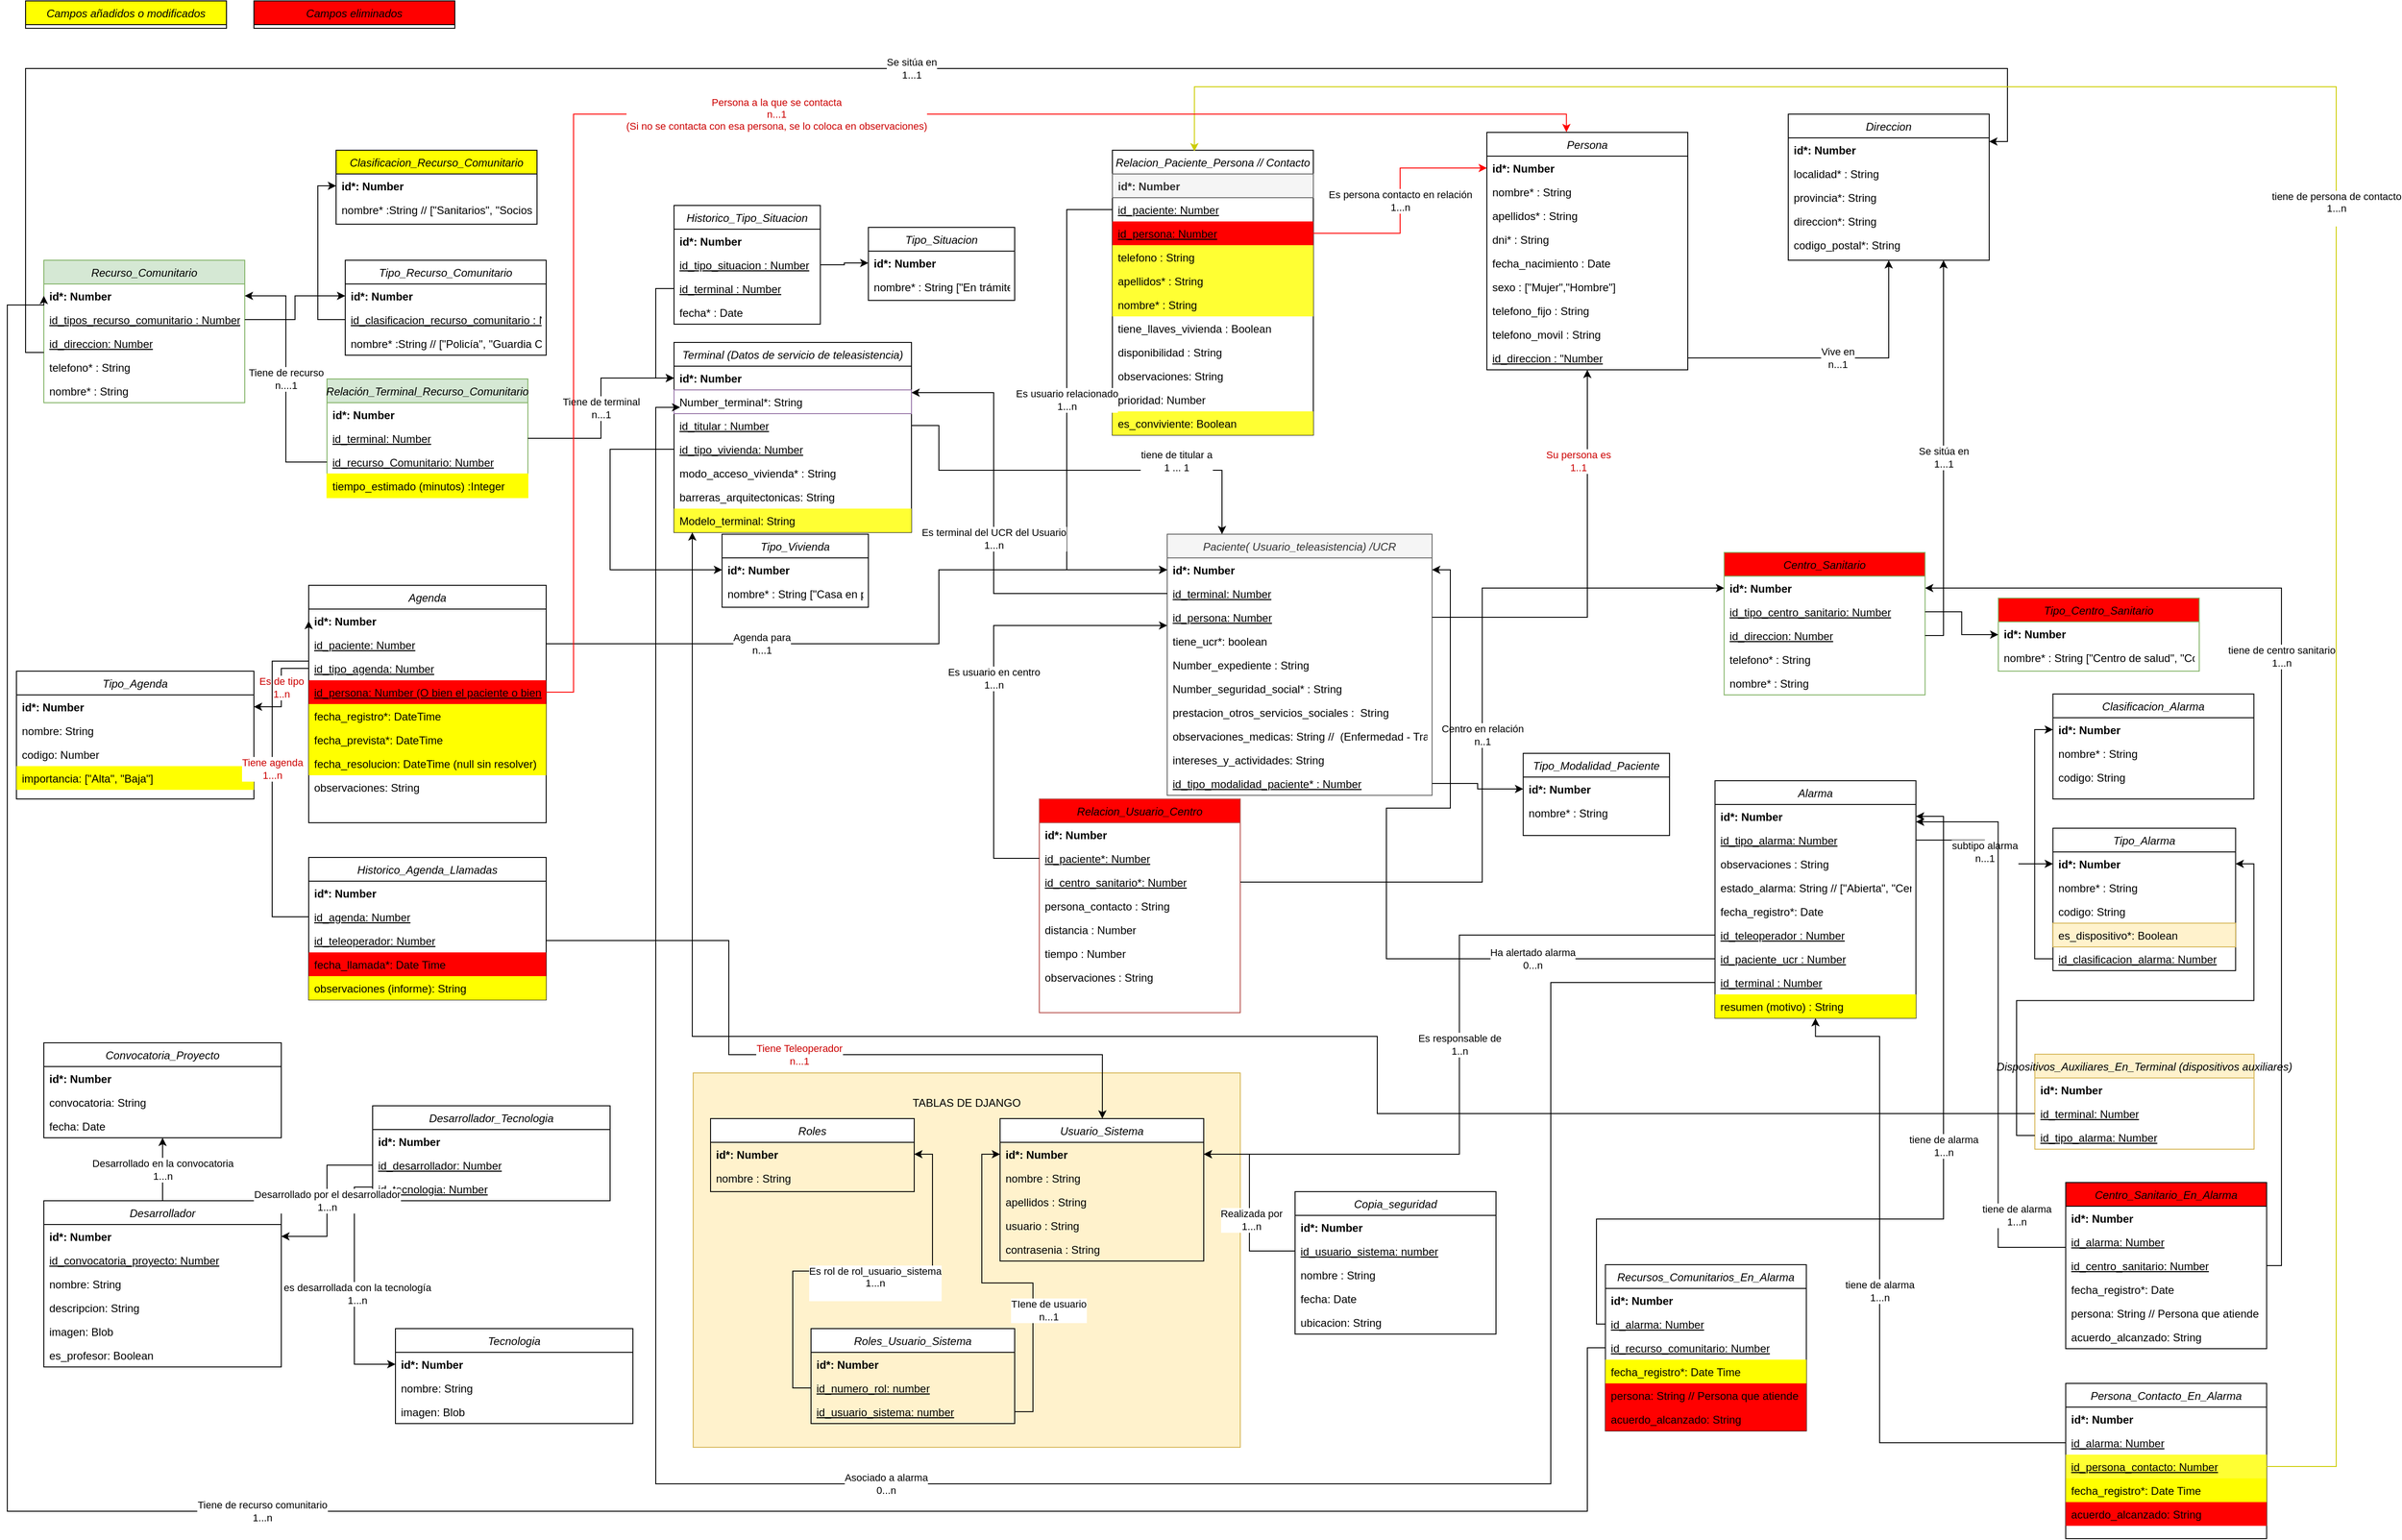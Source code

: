 <mxfile version="21.1.8" type="device">
  <diagram id="C5RBs43oDa-KdzZeNtuy" name="Page-1">
    <mxGraphModel dx="2944" dy="1750" grid="1" gridSize="10" guides="1" tooltips="1" connect="1" arrows="1" fold="1" page="1" pageScale="1" pageWidth="827" pageHeight="1169" math="0" shadow="0">
      <root>
        <mxCell id="WIyWlLk6GJQsqaUBKTNV-0" />
        <mxCell id="WIyWlLk6GJQsqaUBKTNV-1" parent="WIyWlLk6GJQsqaUBKTNV-0" />
        <mxCell id="jkqfVirk9IrEnUwjyZfW-53" value="&lt;div&gt;TABLAS DE DJANGO&lt;/div&gt;&lt;div&gt;&lt;br&gt;&lt;/div&gt;&lt;div&gt;&lt;br&gt;&lt;/div&gt;&lt;div&gt;&lt;br&gt;&lt;/div&gt;&lt;div&gt;&lt;br&gt;&lt;/div&gt;&lt;div&gt;&lt;br&gt;&lt;/div&gt;&lt;div&gt;&lt;br&gt;&lt;/div&gt;&lt;div&gt;&lt;br&gt;&lt;/div&gt;&lt;div&gt;&lt;br&gt;&lt;/div&gt;&lt;div&gt;&lt;br&gt;&lt;/div&gt;&lt;div&gt;&lt;br&gt;&lt;/div&gt;&lt;div&gt;&lt;br&gt;&lt;/div&gt;&lt;div&gt;&lt;br&gt;&lt;/div&gt;&lt;div&gt;&lt;br&gt;&lt;/div&gt;&lt;div&gt;&lt;br&gt;&lt;/div&gt;&lt;div&gt;&lt;br&gt;&lt;/div&gt;&lt;div&gt;&lt;br&gt;&lt;/div&gt;&lt;div&gt;&lt;br&gt;&lt;/div&gt;&lt;div&gt;&lt;br&gt;&lt;/div&gt;&lt;div&gt;&lt;br&gt;&lt;/div&gt;&lt;div&gt;&lt;br&gt;&lt;/div&gt;&lt;div&gt;&lt;br&gt;&lt;/div&gt;&lt;div&gt;&lt;br&gt;&lt;/div&gt;&lt;div&gt;&lt;br&gt;&lt;/div&gt;&lt;div&gt;&lt;br&gt;&lt;/div&gt;" style="rounded=0;whiteSpace=wrap;html=1;fillColor=#fff2cc;strokeColor=#d6b656;" parent="WIyWlLk6GJQsqaUBKTNV-1" vertex="1">
          <mxGeometry x="-749" y="560" width="599" height="410" as="geometry" />
        </mxCell>
        <mxCell id="zkfFHV4jXpPFQw0GAbJ--0" value="Paciente( Usuario_teleasistencia) /UCR" style="swimlane;fontStyle=2;align=center;verticalAlign=top;childLayout=stackLayout;horizontal=1;startSize=26;horizontalStack=0;resizeParent=1;resizeLast=0;collapsible=1;marginBottom=0;rounded=0;shadow=0;strokeWidth=1;fillColor=#f5f5f5;strokeColor=#666666;fontColor=#333333;" parent="WIyWlLk6GJQsqaUBKTNV-1" vertex="1">
          <mxGeometry x="-230" y="-30" width="290" height="286" as="geometry">
            <mxRectangle x="230" y="140" width="160" height="26" as="alternateBounds" />
          </mxGeometry>
        </mxCell>
        <mxCell id="zkfFHV4jXpPFQw0GAbJ--1" value="id*: Number" style="text;align=left;verticalAlign=top;spacingLeft=4;spacingRight=4;overflow=hidden;rotatable=0;points=[[0,0.5],[1,0.5]];portConstraint=eastwest;fontStyle=1;container=1;" parent="zkfFHV4jXpPFQw0GAbJ--0" vertex="1">
          <mxGeometry y="26" width="290" height="26" as="geometry" />
        </mxCell>
        <mxCell id="zkfFHV4jXpPFQw0GAbJ--2" value="id_terminal: Number" style="text;align=left;verticalAlign=top;spacingLeft=4;spacingRight=4;overflow=hidden;rotatable=0;points=[[0,0.5],[1,0.5]];portConstraint=eastwest;rounded=0;shadow=0;html=0;fontStyle=4;" parent="zkfFHV4jXpPFQw0GAbJ--0" vertex="1">
          <mxGeometry y="52" width="290" height="26" as="geometry" />
        </mxCell>
        <mxCell id="2SGIIP6Rx8mG8avv4Qmn-37" value="id_persona: Number" style="text;align=left;verticalAlign=top;spacingLeft=4;spacingRight=4;overflow=hidden;rotatable=0;points=[[0,0.5],[1,0.5]];portConstraint=eastwest;rounded=0;shadow=0;html=0;fontStyle=4;" parent="zkfFHV4jXpPFQw0GAbJ--0" vertex="1">
          <mxGeometry y="78" width="290" height="26" as="geometry" />
        </mxCell>
        <mxCell id="jkqfVirk9IrEnUwjyZfW-31" value="tiene_ucr*: boolean" style="text;align=left;verticalAlign=top;spacingLeft=4;spacingRight=4;overflow=hidden;rotatable=0;points=[[0,0.5],[1,0.5]];portConstraint=eastwest;" parent="zkfFHV4jXpPFQw0GAbJ--0" vertex="1">
          <mxGeometry y="104" width="290" height="26" as="geometry" />
        </mxCell>
        <mxCell id="w9NXL_Kr5AfnPYbFfDVl-65" value="Number_expediente : String" style="text;align=left;verticalAlign=top;spacingLeft=4;spacingRight=4;overflow=hidden;rotatable=0;points=[[0,0.5],[1,0.5]];portConstraint=eastwest;rounded=0;shadow=0;html=0;fontStyle=0" parent="zkfFHV4jXpPFQw0GAbJ--0" vertex="1">
          <mxGeometry y="130" width="290" height="26" as="geometry" />
        </mxCell>
        <mxCell id="wmbbKqerhc1qddX_fGbu-15" value="Number_seguridad_social* : String" style="text;align=left;verticalAlign=top;spacingLeft=4;spacingRight=4;overflow=hidden;rotatable=0;points=[[0,0.5],[1,0.5]];portConstraint=eastwest;" parent="zkfFHV4jXpPFQw0GAbJ--0" vertex="1">
          <mxGeometry y="156" width="290" height="26" as="geometry" />
        </mxCell>
        <mxCell id="w9NXL_Kr5AfnPYbFfDVl-83" value="prestacion_otros_servicios_sociales :  String" style="text;align=left;verticalAlign=top;spacingLeft=4;spacingRight=4;overflow=hidden;rotatable=0;points=[[0,0.5],[1,0.5]];portConstraint=eastwest;" parent="zkfFHV4jXpPFQw0GAbJ--0" vertex="1">
          <mxGeometry y="182" width="290" height="26" as="geometry" />
        </mxCell>
        <mxCell id="w9NXL_Kr5AfnPYbFfDVl-84" value="observaciones_medicas: String //  (Enfermedad - Tratamiento) ¿Tabla nueva? ¿Símplemente un campo?" style="text;align=left;verticalAlign=top;spacingLeft=4;spacingRight=4;overflow=hidden;rotatable=0;points=[[0,0.5],[1,0.5]];portConstraint=eastwest;" parent="zkfFHV4jXpPFQw0GAbJ--0" vertex="1">
          <mxGeometry y="208" width="290" height="26" as="geometry" />
        </mxCell>
        <mxCell id="w9NXL_Kr5AfnPYbFfDVl-242" value="intereses_y_actividades: String" style="text;align=left;verticalAlign=top;spacingLeft=4;spacingRight=4;overflow=hidden;rotatable=0;points=[[0,0.5],[1,0.5]];portConstraint=eastwest;" parent="zkfFHV4jXpPFQw0GAbJ--0" vertex="1">
          <mxGeometry y="234" width="290" height="26" as="geometry" />
        </mxCell>
        <mxCell id="jkqfVirk9IrEnUwjyZfW-15" value="id_tipo_modalidad_paciente* : Number" style="text;align=left;verticalAlign=top;spacingLeft=4;spacingRight=4;overflow=hidden;rotatable=0;points=[[0,0.5],[1,0.5]];portConstraint=eastwest;fontStyle=4" parent="zkfFHV4jXpPFQw0GAbJ--0" vertex="1">
          <mxGeometry y="260" width="290" height="26" as="geometry" />
        </mxCell>
        <mxCell id="w9NXL_Kr5AfnPYbFfDVl-49" value="Alarma" style="swimlane;fontStyle=2;align=center;verticalAlign=top;childLayout=stackLayout;horizontal=1;startSize=26;horizontalStack=0;resizeParent=1;resizeLast=0;collapsible=1;marginBottom=0;rounded=0;shadow=0;strokeWidth=1;" parent="WIyWlLk6GJQsqaUBKTNV-1" vertex="1">
          <mxGeometry x="369.8" y="240" width="220" height="260" as="geometry">
            <mxRectangle x="230" y="140" width="160" height="26" as="alternateBounds" />
          </mxGeometry>
        </mxCell>
        <mxCell id="w9NXL_Kr5AfnPYbFfDVl-50" value="id*: Number" style="text;align=left;verticalAlign=top;spacingLeft=4;spacingRight=4;overflow=hidden;rotatable=0;points=[[0,0.5],[1,0.5]];portConstraint=eastwest;fontStyle=1" parent="w9NXL_Kr5AfnPYbFfDVl-49" vertex="1">
          <mxGeometry y="26" width="220" height="26" as="geometry" />
        </mxCell>
        <mxCell id="w9NXL_Kr5AfnPYbFfDVl-51" value="id_tipo_alarma: Number" style="text;align=left;verticalAlign=top;spacingLeft=4;spacingRight=4;overflow=hidden;rotatable=0;points=[[0,0.5],[1,0.5]];portConstraint=eastwest;fontStyle=4" parent="w9NXL_Kr5AfnPYbFfDVl-49" vertex="1">
          <mxGeometry y="52" width="220" height="26" as="geometry" />
        </mxCell>
        <mxCell id="w9NXL_Kr5AfnPYbFfDVl-214" value="observaciones : String" style="text;align=left;verticalAlign=top;spacingLeft=4;spacingRight=4;overflow=hidden;rotatable=0;points=[[0,0.5],[1,0.5]];portConstraint=eastwest;" parent="w9NXL_Kr5AfnPYbFfDVl-49" vertex="1">
          <mxGeometry y="78" width="220" height="26" as="geometry" />
        </mxCell>
        <mxCell id="w9NXL_Kr5AfnPYbFfDVl-215" value="estado_alarma: String // [&quot;Abierta&quot;, &quot;Cerrada&quot;]" style="text;align=left;verticalAlign=top;spacingLeft=4;spacingRight=4;overflow=hidden;rotatable=0;points=[[0,0.5],[1,0.5]];portConstraint=eastwest;" parent="w9NXL_Kr5AfnPYbFfDVl-49" vertex="1">
          <mxGeometry y="104" width="220" height="26" as="geometry" />
        </mxCell>
        <mxCell id="w9NXL_Kr5AfnPYbFfDVl-217" value="fecha_registro*: Date" style="text;align=left;verticalAlign=top;spacingLeft=4;spacingRight=4;overflow=hidden;rotatable=0;points=[[0,0.5],[1,0.5]];portConstraint=eastwest;" parent="w9NXL_Kr5AfnPYbFfDVl-49" vertex="1">
          <mxGeometry y="130" width="220" height="26" as="geometry" />
        </mxCell>
        <mxCell id="w9NXL_Kr5AfnPYbFfDVl-218" value="id_teleoperador : Number" style="text;align=left;verticalAlign=top;spacingLeft=4;spacingRight=4;overflow=hidden;rotatable=0;points=[[0,0.5],[1,0.5]];portConstraint=eastwest;fontStyle=4" parent="w9NXL_Kr5AfnPYbFfDVl-49" vertex="1">
          <mxGeometry y="156" width="220" height="26" as="geometry" />
        </mxCell>
        <mxCell id="w9NXL_Kr5AfnPYbFfDVl-239" value="id_paciente_ucr : Number" style="text;align=left;verticalAlign=top;spacingLeft=4;spacingRight=4;overflow=hidden;rotatable=0;points=[[0,0.5],[1,0.5]];portConstraint=eastwest;fontStyle=4" parent="w9NXL_Kr5AfnPYbFfDVl-49" vertex="1">
          <mxGeometry y="182" width="220" height="26" as="geometry" />
        </mxCell>
        <mxCell id="jkqfVirk9IrEnUwjyZfW-54" value="id_terminal : Number" style="text;align=left;verticalAlign=top;spacingLeft=4;spacingRight=4;overflow=hidden;rotatable=0;points=[[0,0.5],[1,0.5]];portConstraint=eastwest;fontStyle=4" parent="w9NXL_Kr5AfnPYbFfDVl-49" vertex="1">
          <mxGeometry y="208" width="220" height="26" as="geometry" />
        </mxCell>
        <mxCell id="u7VEmWNuBl0nIQuMEGBW-1" value="resumen (motivo) : String" style="text;align=left;verticalAlign=top;spacingLeft=4;spacingRight=4;overflow=hidden;rotatable=0;points=[[0,0.5],[1,0.5]];portConstraint=eastwest;fontStyle=0;fillColor=#FFFF00;" parent="w9NXL_Kr5AfnPYbFfDVl-49" vertex="1">
          <mxGeometry y="234" width="220" height="26" as="geometry" />
        </mxCell>
        <mxCell id="w9NXL_Kr5AfnPYbFfDVl-66" value="Terminal (Datos de servicio de teleasistencia)" style="swimlane;fontStyle=2;align=center;verticalAlign=top;childLayout=stackLayout;horizontal=1;startSize=26;horizontalStack=0;resizeParent=1;resizeLast=0;collapsible=1;marginBottom=0;rounded=0;shadow=0;strokeWidth=1;" parent="WIyWlLk6GJQsqaUBKTNV-1" vertex="1">
          <mxGeometry x="-770" y="-240" width="260" height="208" as="geometry">
            <mxRectangle x="230" y="140" width="160" height="26" as="alternateBounds" />
          </mxGeometry>
        </mxCell>
        <mxCell id="w9NXL_Kr5AfnPYbFfDVl-67" value="id*: Number" style="text;align=left;verticalAlign=top;spacingLeft=4;spacingRight=4;overflow=hidden;rotatable=0;points=[[0,0.5],[1,0.5]];portConstraint=eastwest;fontStyle=1" parent="w9NXL_Kr5AfnPYbFfDVl-66" vertex="1">
          <mxGeometry y="26" width="260" height="26" as="geometry" />
        </mxCell>
        <mxCell id="w9NXL_Kr5AfnPYbFfDVl-68" value="Number_terminal*: String" style="text;align=left;verticalAlign=top;spacingLeft=4;spacingRight=4;overflow=hidden;rotatable=0;points=[[0,0.5],[1,0.5]];portConstraint=eastwest;fontStyle=0;fillColor=#FFFFFF;strokeColor=#9673a6;" parent="w9NXL_Kr5AfnPYbFfDVl-66" vertex="1">
          <mxGeometry y="52" width="260" height="26" as="geometry" />
        </mxCell>
        <mxCell id="w9NXL_Kr5AfnPYbFfDVl-69" value="id_titular : Number" style="text;align=left;verticalAlign=top;spacingLeft=4;spacingRight=4;overflow=hidden;rotatable=0;points=[[0,0.5],[1,0.5]];portConstraint=eastwest;fontStyle=4" parent="w9NXL_Kr5AfnPYbFfDVl-66" vertex="1">
          <mxGeometry y="78" width="260" height="26" as="geometry" />
        </mxCell>
        <mxCell id="w9NXL_Kr5AfnPYbFfDVl-74" value="id_tipo_vivienda: Number" style="text;align=left;verticalAlign=top;spacingLeft=4;spacingRight=4;overflow=hidden;rotatable=0;points=[[0,0.5],[1,0.5]];portConstraint=eastwest;fontStyle=4" parent="w9NXL_Kr5AfnPYbFfDVl-66" vertex="1">
          <mxGeometry y="104" width="260" height="26" as="geometry" />
        </mxCell>
        <mxCell id="w9NXL_Kr5AfnPYbFfDVl-75" value="modo_acceso_vivienda* : String" style="text;align=left;verticalAlign=top;spacingLeft=4;spacingRight=4;overflow=hidden;rotatable=0;points=[[0,0.5],[1,0.5]];portConstraint=eastwest;rounded=0;shadow=0;html=0;" parent="w9NXL_Kr5AfnPYbFfDVl-66" vertex="1">
          <mxGeometry y="130" width="260" height="26" as="geometry" />
        </mxCell>
        <mxCell id="w9NXL_Kr5AfnPYbFfDVl-76" value="barreras_arquitectonicas: String" style="text;align=left;verticalAlign=top;spacingLeft=4;spacingRight=4;overflow=hidden;rotatable=0;points=[[0,0.5],[1,0.5]];portConstraint=eastwest;" parent="w9NXL_Kr5AfnPYbFfDVl-66" vertex="1">
          <mxGeometry y="156" width="260" height="26" as="geometry" />
        </mxCell>
        <mxCell id="QTsr9ie7RXG7PI87eagH-4" value="Modelo_terminal: String" style="text;align=left;verticalAlign=top;spacingLeft=4;spacingRight=4;overflow=hidden;rotatable=0;points=[[0,0.5],[1,0.5]];portConstraint=eastwest;fillColor=#FFFF33;" parent="w9NXL_Kr5AfnPYbFfDVl-66" vertex="1">
          <mxGeometry y="182" width="260" height="26" as="geometry" />
        </mxCell>
        <mxCell id="w9NXL_Kr5AfnPYbFfDVl-100" value="Persona" style="swimlane;fontStyle=2;align=center;verticalAlign=top;childLayout=stackLayout;horizontal=1;startSize=26;horizontalStack=0;resizeParent=1;resizeLast=0;collapsible=1;marginBottom=0;rounded=0;shadow=0;strokeWidth=1;" parent="WIyWlLk6GJQsqaUBKTNV-1" vertex="1">
          <mxGeometry x="120" y="-470" width="220" height="260" as="geometry">
            <mxRectangle x="230" y="140" width="160" height="26" as="alternateBounds" />
          </mxGeometry>
        </mxCell>
        <mxCell id="w9NXL_Kr5AfnPYbFfDVl-101" value="id*: Number" style="text;align=left;verticalAlign=top;spacingLeft=4;spacingRight=4;overflow=hidden;rotatable=0;points=[[0,0.5],[1,0.5]];portConstraint=eastwest;fontStyle=1" parent="w9NXL_Kr5AfnPYbFfDVl-100" vertex="1">
          <mxGeometry y="26" width="220" height="26" as="geometry" />
        </mxCell>
        <mxCell id="w9NXL_Kr5AfnPYbFfDVl-102" value="nombre* : String" style="text;align=left;verticalAlign=top;spacingLeft=4;spacingRight=4;overflow=hidden;rotatable=0;points=[[0,0.5],[1,0.5]];portConstraint=eastwest;" parent="w9NXL_Kr5AfnPYbFfDVl-100" vertex="1">
          <mxGeometry y="52" width="220" height="26" as="geometry" />
        </mxCell>
        <mxCell id="w9NXL_Kr5AfnPYbFfDVl-103" value="apellidos* : String" style="text;align=left;verticalAlign=top;spacingLeft=4;spacingRight=4;overflow=hidden;rotatable=0;points=[[0,0.5],[1,0.5]];portConstraint=eastwest;" parent="w9NXL_Kr5AfnPYbFfDVl-100" vertex="1">
          <mxGeometry y="78" width="220" height="26" as="geometry" />
        </mxCell>
        <mxCell id="w9NXL_Kr5AfnPYbFfDVl-111" value="dni* : String" style="text;align=left;verticalAlign=top;spacingLeft=4;spacingRight=4;overflow=hidden;rotatable=0;points=[[0,0.5],[1,0.5]];portConstraint=eastwest;" parent="w9NXL_Kr5AfnPYbFfDVl-100" vertex="1">
          <mxGeometry y="104" width="220" height="26" as="geometry" />
        </mxCell>
        <mxCell id="w9NXL_Kr5AfnPYbFfDVl-104" value="fecha_nacimiento : Date" style="text;align=left;verticalAlign=top;spacingLeft=4;spacingRight=4;overflow=hidden;rotatable=0;points=[[0,0.5],[1,0.5]];portConstraint=eastwest;" parent="w9NXL_Kr5AfnPYbFfDVl-100" vertex="1">
          <mxGeometry y="130" width="220" height="26" as="geometry" />
        </mxCell>
        <mxCell id="w9NXL_Kr5AfnPYbFfDVl-105" value="sexo : [&quot;Mujer&quot;,&quot;Hombre&quot;]" style="text;align=left;verticalAlign=top;spacingLeft=4;spacingRight=4;overflow=hidden;rotatable=0;points=[[0,0.5],[1,0.5]];portConstraint=eastwest;" parent="w9NXL_Kr5AfnPYbFfDVl-100" vertex="1">
          <mxGeometry y="156" width="220" height="26" as="geometry" />
        </mxCell>
        <mxCell id="w9NXL_Kr5AfnPYbFfDVl-112" value="telefono_fijo : String" style="text;align=left;verticalAlign=top;spacingLeft=4;spacingRight=4;overflow=hidden;rotatable=0;points=[[0,0.5],[1,0.5]];portConstraint=eastwest;rounded=0;shadow=0;html=0;" parent="w9NXL_Kr5AfnPYbFfDVl-100" vertex="1">
          <mxGeometry y="182" width="220" height="26" as="geometry" />
        </mxCell>
        <mxCell id="w9NXL_Kr5AfnPYbFfDVl-113" value="telefono_movil : String" style="text;align=left;verticalAlign=top;spacingLeft=4;spacingRight=4;overflow=hidden;rotatable=0;points=[[0,0.5],[1,0.5]];portConstraint=eastwest;" parent="w9NXL_Kr5AfnPYbFfDVl-100" vertex="1">
          <mxGeometry y="208" width="220" height="26" as="geometry" />
        </mxCell>
        <mxCell id="w9NXL_Kr5AfnPYbFfDVl-157" value="id_direccion : &quot;Number" style="text;align=left;verticalAlign=top;spacingLeft=4;spacingRight=4;overflow=hidden;rotatable=0;points=[[0,0.5],[1,0.5]];portConstraint=eastwest;fontStyle=4" parent="w9NXL_Kr5AfnPYbFfDVl-100" vertex="1">
          <mxGeometry y="234" width="220" height="26" as="geometry" />
        </mxCell>
        <mxCell id="w9NXL_Kr5AfnPYbFfDVl-115" value="Direccion" style="swimlane;fontStyle=2;align=center;verticalAlign=top;childLayout=stackLayout;horizontal=1;startSize=26;horizontalStack=0;resizeParent=1;resizeLast=0;collapsible=1;marginBottom=0;rounded=0;shadow=0;strokeWidth=1;" parent="WIyWlLk6GJQsqaUBKTNV-1" vertex="1">
          <mxGeometry x="450" y="-490" width="220" height="160" as="geometry">
            <mxRectangle x="230" y="140" width="160" height="26" as="alternateBounds" />
          </mxGeometry>
        </mxCell>
        <mxCell id="w9NXL_Kr5AfnPYbFfDVl-116" value="id*: Number" style="text;align=left;verticalAlign=top;spacingLeft=4;spacingRight=4;overflow=hidden;rotatable=0;points=[[0,0.5],[1,0.5]];portConstraint=eastwest;fontStyle=1" parent="w9NXL_Kr5AfnPYbFfDVl-115" vertex="1">
          <mxGeometry y="26" width="220" height="26" as="geometry" />
        </mxCell>
        <mxCell id="w9NXL_Kr5AfnPYbFfDVl-117" value="localidad* : String" style="text;align=left;verticalAlign=top;spacingLeft=4;spacingRight=4;overflow=hidden;rotatable=0;points=[[0,0.5],[1,0.5]];portConstraint=eastwest;" parent="w9NXL_Kr5AfnPYbFfDVl-115" vertex="1">
          <mxGeometry y="52" width="220" height="26" as="geometry" />
        </mxCell>
        <mxCell id="w9NXL_Kr5AfnPYbFfDVl-119" value="provincia*: String" style="text;align=left;verticalAlign=top;spacingLeft=4;spacingRight=4;overflow=hidden;rotatable=0;points=[[0,0.5],[1,0.5]];portConstraint=eastwest;" parent="w9NXL_Kr5AfnPYbFfDVl-115" vertex="1">
          <mxGeometry y="78" width="220" height="26" as="geometry" />
        </mxCell>
        <mxCell id="w9NXL_Kr5AfnPYbFfDVl-120" value="direccion*: String" style="text;align=left;verticalAlign=top;spacingLeft=4;spacingRight=4;overflow=hidden;rotatable=0;points=[[0,0.5],[1,0.5]];portConstraint=eastwest;" parent="w9NXL_Kr5AfnPYbFfDVl-115" vertex="1">
          <mxGeometry y="104" width="220" height="26" as="geometry" />
        </mxCell>
        <mxCell id="w9NXL_Kr5AfnPYbFfDVl-121" value="codigo_postal*: String" style="text;align=left;verticalAlign=top;spacingLeft=4;spacingRight=4;overflow=hidden;rotatable=0;points=[[0,0.5],[1,0.5]];portConstraint=eastwest;" parent="w9NXL_Kr5AfnPYbFfDVl-115" vertex="1">
          <mxGeometry y="130" width="220" height="26" as="geometry" />
        </mxCell>
        <mxCell id="w9NXL_Kr5AfnPYbFfDVl-144" value="Vive en&lt;br&gt;n...1" style="edgeStyle=orthogonalEdgeStyle;rounded=0;orthogonalLoop=1;jettySize=auto;html=1;" parent="WIyWlLk6GJQsqaUBKTNV-1" source="w9NXL_Kr5AfnPYbFfDVl-157" target="w9NXL_Kr5AfnPYbFfDVl-115" edge="1">
          <mxGeometry relative="1" as="geometry" />
        </mxCell>
        <mxCell id="w9NXL_Kr5AfnPYbFfDVl-148" value="Relacion_Paciente_Persona // Contacto" style="swimlane;fontStyle=2;align=center;verticalAlign=top;childLayout=stackLayout;horizontal=1;startSize=26;horizontalStack=0;resizeParent=1;resizeLast=0;collapsible=1;marginBottom=0;rounded=0;shadow=0;strokeWidth=1;" parent="WIyWlLk6GJQsqaUBKTNV-1" vertex="1">
          <mxGeometry x="-290" y="-450.5" width="220" height="312" as="geometry">
            <mxRectangle x="230" y="140" width="160" height="26" as="alternateBounds" />
          </mxGeometry>
        </mxCell>
        <mxCell id="w9NXL_Kr5AfnPYbFfDVl-149" value="id*: Number" style="text;align=left;verticalAlign=top;spacingLeft=4;spacingRight=4;overflow=hidden;rotatable=0;points=[[0,0.5],[1,0.5]];portConstraint=eastwest;fontStyle=1;fillColor=#f5f5f5;strokeColor=#666666;fontColor=#333333;" parent="w9NXL_Kr5AfnPYbFfDVl-148" vertex="1">
          <mxGeometry y="26" width="220" height="26" as="geometry" />
        </mxCell>
        <mxCell id="w9NXL_Kr5AfnPYbFfDVl-154" value="id_paciente: Number" style="text;align=left;verticalAlign=top;spacingLeft=4;spacingRight=4;overflow=hidden;rotatable=0;points=[[0,0.5],[1,0.5]];portConstraint=eastwest;fontStyle=4" parent="w9NXL_Kr5AfnPYbFfDVl-148" vertex="1">
          <mxGeometry y="52" width="220" height="26" as="geometry" />
        </mxCell>
        <mxCell id="w9NXL_Kr5AfnPYbFfDVl-155" value="id_persona: Number" style="text;align=left;verticalAlign=top;spacingLeft=4;spacingRight=4;overflow=hidden;rotatable=0;points=[[0,0.5],[1,0.5]];portConstraint=eastwest;fontStyle=4;fillColor=#FF0000;" parent="w9NXL_Kr5AfnPYbFfDVl-148" vertex="1">
          <mxGeometry y="78" width="220" height="26" as="geometry" />
        </mxCell>
        <mxCell id="-GTp9kvCg5CWbHOnb72e-8" value="telefono : String" style="text;align=left;verticalAlign=top;spacingLeft=4;spacingRight=4;overflow=hidden;rotatable=0;points=[[0,0.5],[1,0.5]];portConstraint=eastwest;fillColor=#FFFF33;" parent="w9NXL_Kr5AfnPYbFfDVl-148" vertex="1">
          <mxGeometry y="104" width="220" height="26" as="geometry" />
        </mxCell>
        <mxCell id="-GTp9kvCg5CWbHOnb72e-7" value="apellidos* : String" style="text;align=left;verticalAlign=top;spacingLeft=4;spacingRight=4;overflow=hidden;rotatable=0;points=[[0,0.5],[1,0.5]];portConstraint=eastwest;fillColor=#FFFF33;" parent="w9NXL_Kr5AfnPYbFfDVl-148" vertex="1">
          <mxGeometry y="130" width="220" height="26" as="geometry" />
        </mxCell>
        <mxCell id="-GTp9kvCg5CWbHOnb72e-6" value="nombre* : String" style="text;align=left;verticalAlign=top;spacingLeft=4;spacingRight=4;overflow=hidden;rotatable=0;points=[[0,0.5],[1,0.5]];portConstraint=eastwest;fillColor=#FFFF33;" parent="w9NXL_Kr5AfnPYbFfDVl-148" vertex="1">
          <mxGeometry y="156" width="220" height="26" as="geometry" />
        </mxCell>
        <mxCell id="w9NXL_Kr5AfnPYbFfDVl-151" value="tiene_llaves_vivienda : Boolean" style="text;align=left;verticalAlign=top;spacingLeft=4;spacingRight=4;overflow=hidden;rotatable=0;points=[[0,0.5],[1,0.5]];portConstraint=eastwest;" parent="w9NXL_Kr5AfnPYbFfDVl-148" vertex="1">
          <mxGeometry y="182" width="220" height="26" as="geometry" />
        </mxCell>
        <mxCell id="w9NXL_Kr5AfnPYbFfDVl-152" value="disponibilidad : String" style="text;align=left;verticalAlign=top;spacingLeft=4;spacingRight=4;overflow=hidden;rotatable=0;points=[[0,0.5],[1,0.5]];portConstraint=eastwest;rounded=0;shadow=0;html=0;" parent="w9NXL_Kr5AfnPYbFfDVl-148" vertex="1">
          <mxGeometry y="208" width="220" height="26" as="geometry" />
        </mxCell>
        <mxCell id="w9NXL_Kr5AfnPYbFfDVl-153" value="observaciones: String" style="text;align=left;verticalAlign=top;spacingLeft=4;spacingRight=4;overflow=hidden;rotatable=0;points=[[0,0.5],[1,0.5]];portConstraint=eastwest;" parent="w9NXL_Kr5AfnPYbFfDVl-148" vertex="1">
          <mxGeometry y="234" width="220" height="26" as="geometry" />
        </mxCell>
        <mxCell id="QTsr9ie7RXG7PI87eagH-0" value="prioridad: Number" style="text;align=left;verticalAlign=top;spacingLeft=4;spacingRight=4;overflow=hidden;rotatable=0;points=[[0,0.5],[1,0.5]];portConstraint=eastwest;" parent="w9NXL_Kr5AfnPYbFfDVl-148" vertex="1">
          <mxGeometry y="260" width="220" height="26" as="geometry" />
        </mxCell>
        <mxCell id="u7VEmWNuBl0nIQuMEGBW-0" value="es_conviviente: Boolean" style="text;align=left;verticalAlign=top;spacingLeft=4;spacingRight=4;overflow=hidden;rotatable=0;points=[[0,0.5],[1,0.5]];portConstraint=eastwest;fillColor=#FFFF33;" parent="w9NXL_Kr5AfnPYbFfDVl-148" vertex="1">
          <mxGeometry y="286" width="220" height="26" as="geometry" />
        </mxCell>
        <mxCell id="w9NXL_Kr5AfnPYbFfDVl-158" value="Es usuario relacionado&lt;br&gt;1...n" style="edgeStyle=orthogonalEdgeStyle;rounded=0;orthogonalLoop=1;jettySize=auto;html=1;entryX=0;entryY=0.5;entryDx=0;entryDy=0;exitX=0;exitY=0.5;exitDx=0;exitDy=0;" parent="WIyWlLk6GJQsqaUBKTNV-1" source="w9NXL_Kr5AfnPYbFfDVl-154" target="zkfFHV4jXpPFQw0GAbJ--1" edge="1">
          <mxGeometry x="-0.073" relative="1" as="geometry">
            <Array as="points">
              <mxPoint x="-340" y="-385" />
              <mxPoint x="-340" y="9" />
            </Array>
            <mxPoint y="1" as="offset" />
          </mxGeometry>
        </mxCell>
        <mxCell id="w9NXL_Kr5AfnPYbFfDVl-160" value="Es persona contacto en relación&lt;br&gt;1...n" style="edgeStyle=orthogonalEdgeStyle;rounded=0;orthogonalLoop=1;jettySize=auto;html=1;strokeColor=#FF0000;" parent="WIyWlLk6GJQsqaUBKTNV-1" source="w9NXL_Kr5AfnPYbFfDVl-155" target="w9NXL_Kr5AfnPYbFfDVl-101" edge="1">
          <mxGeometry relative="1" as="geometry" />
        </mxCell>
        <mxCell id="w9NXL_Kr5AfnPYbFfDVl-161" value="Centro_Sanitario" style="swimlane;fontStyle=2;align=center;verticalAlign=top;childLayout=stackLayout;horizontal=1;startSize=26;horizontalStack=0;resizeParent=1;resizeLast=0;collapsible=1;marginBottom=0;rounded=0;shadow=0;strokeWidth=1;fillColor=#FF0000;strokeColor=#82b366;" parent="WIyWlLk6GJQsqaUBKTNV-1" vertex="1">
          <mxGeometry x="379.8" y="-10" width="220" height="156" as="geometry">
            <mxRectangle x="230" y="140" width="160" height="26" as="alternateBounds" />
          </mxGeometry>
        </mxCell>
        <mxCell id="w9NXL_Kr5AfnPYbFfDVl-162" value="id*: Number" style="text;align=left;verticalAlign=top;spacingLeft=4;spacingRight=4;overflow=hidden;rotatable=0;points=[[0,0.5],[1,0.5]];portConstraint=eastwest;fontStyle=1" parent="w9NXL_Kr5AfnPYbFfDVl-161" vertex="1">
          <mxGeometry y="26" width="220" height="26" as="geometry" />
        </mxCell>
        <mxCell id="w9NXL_Kr5AfnPYbFfDVl-163" value="id_tipo_centro_sanitario: Number" style="text;align=left;verticalAlign=top;spacingLeft=4;spacingRight=4;overflow=hidden;rotatable=0;points=[[0,0.5],[1,0.5]];portConstraint=eastwest;fontColor=#000000;fontStyle=4" parent="w9NXL_Kr5AfnPYbFfDVl-161" vertex="1">
          <mxGeometry y="52" width="220" height="26" as="geometry" />
        </mxCell>
        <mxCell id="w9NXL_Kr5AfnPYbFfDVl-164" value="id_direccion: Number" style="text;align=left;verticalAlign=top;spacingLeft=4;spacingRight=4;overflow=hidden;rotatable=0;points=[[0,0.5],[1,0.5]];portConstraint=eastwest;fontStyle=4" parent="w9NXL_Kr5AfnPYbFfDVl-161" vertex="1">
          <mxGeometry y="78" width="220" height="26" as="geometry" />
        </mxCell>
        <mxCell id="w9NXL_Kr5AfnPYbFfDVl-165" value="telefono* : String" style="text;align=left;verticalAlign=top;spacingLeft=4;spacingRight=4;overflow=hidden;rotatable=0;points=[[0,0.5],[1,0.5]];portConstraint=eastwest;" parent="w9NXL_Kr5AfnPYbFfDVl-161" vertex="1">
          <mxGeometry y="104" width="220" height="26" as="geometry" />
        </mxCell>
        <mxCell id="zvzTszc3AhG-kjRG4M4N-1" value="nombre* : String" style="text;align=left;verticalAlign=top;spacingLeft=4;spacingRight=4;overflow=hidden;rotatable=0;points=[[0,0.5],[1,0.5]];portConstraint=eastwest;" parent="w9NXL_Kr5AfnPYbFfDVl-161" vertex="1">
          <mxGeometry y="130" width="220" height="26" as="geometry" />
        </mxCell>
        <mxCell id="w9NXL_Kr5AfnPYbFfDVl-176" value="Se sitúa en&lt;br&gt;1...1" style="edgeStyle=orthogonalEdgeStyle;rounded=0;orthogonalLoop=1;jettySize=auto;html=1;" parent="WIyWlLk6GJQsqaUBKTNV-1" source="w9NXL_Kr5AfnPYbFfDVl-164" target="w9NXL_Kr5AfnPYbFfDVl-115" edge="1">
          <mxGeometry relative="1" as="geometry">
            <mxPoint x="630" y="-300" as="targetPoint" />
            <Array as="points">
              <mxPoint x="620" y="81" />
            </Array>
          </mxGeometry>
        </mxCell>
        <mxCell id="w9NXL_Kr5AfnPYbFfDVl-192" value="Relacion_Usuario_Centro" style="swimlane;fontStyle=2;align=center;verticalAlign=top;childLayout=stackLayout;horizontal=1;startSize=26;horizontalStack=0;resizeParent=1;resizeLast=0;collapsible=1;marginBottom=0;rounded=0;shadow=0;strokeWidth=1;fillColor=#FF0000;strokeColor=#b85450;" parent="WIyWlLk6GJQsqaUBKTNV-1" vertex="1">
          <mxGeometry x="-370" y="260" width="220" height="234" as="geometry">
            <mxRectangle x="230" y="140" width="160" height="26" as="alternateBounds" />
          </mxGeometry>
        </mxCell>
        <mxCell id="w9NXL_Kr5AfnPYbFfDVl-193" value="id*: Number" style="text;align=left;verticalAlign=top;spacingLeft=4;spacingRight=4;overflow=hidden;rotatable=0;points=[[0,0.5],[1,0.5]];portConstraint=eastwest;fontStyle=1" parent="w9NXL_Kr5AfnPYbFfDVl-192" vertex="1">
          <mxGeometry y="26" width="220" height="26" as="geometry" />
        </mxCell>
        <mxCell id="w9NXL_Kr5AfnPYbFfDVl-209" value="id_paciente*: Number" style="text;align=left;verticalAlign=top;spacingLeft=4;spacingRight=4;overflow=hidden;rotatable=0;points=[[0,0.5],[1,0.5]];portConstraint=eastwest;fontStyle=4" parent="w9NXL_Kr5AfnPYbFfDVl-192" vertex="1">
          <mxGeometry y="52" width="220" height="26" as="geometry" />
        </mxCell>
        <mxCell id="w9NXL_Kr5AfnPYbFfDVl-210" value="id_centro_sanitario*: Number" style="text;align=left;verticalAlign=top;spacingLeft=4;spacingRight=4;overflow=hidden;rotatable=0;points=[[0,0.5],[1,0.5]];portConstraint=eastwest;fontStyle=4" parent="w9NXL_Kr5AfnPYbFfDVl-192" vertex="1">
          <mxGeometry y="78" width="220" height="26" as="geometry" />
        </mxCell>
        <mxCell id="w9NXL_Kr5AfnPYbFfDVl-206" value="persona_contacto : String" style="text;align=left;verticalAlign=top;spacingLeft=4;spacingRight=4;overflow=hidden;rotatable=0;points=[[0,0.5],[1,0.5]];portConstraint=eastwest;" parent="w9NXL_Kr5AfnPYbFfDVl-192" vertex="1">
          <mxGeometry y="104" width="220" height="26" as="geometry" />
        </mxCell>
        <mxCell id="w9NXL_Kr5AfnPYbFfDVl-208" value="distancia : Number" style="text;align=left;verticalAlign=top;spacingLeft=4;spacingRight=4;overflow=hidden;rotatable=0;points=[[0,0.5],[1,0.5]];portConstraint=eastwest;" parent="w9NXL_Kr5AfnPYbFfDVl-192" vertex="1">
          <mxGeometry y="130" width="220" height="26" as="geometry" />
        </mxCell>
        <mxCell id="w9NXL_Kr5AfnPYbFfDVl-213" value="tiempo : Number" style="text;align=left;verticalAlign=top;spacingLeft=4;spacingRight=4;overflow=hidden;rotatable=0;points=[[0,0.5],[1,0.5]];portConstraint=eastwest;" parent="w9NXL_Kr5AfnPYbFfDVl-192" vertex="1">
          <mxGeometry y="156" width="220" height="26" as="geometry" />
        </mxCell>
        <mxCell id="jkqfVirk9IrEnUwjyZfW-16" value="observaciones : String" style="text;align=left;verticalAlign=top;spacingLeft=4;spacingRight=4;overflow=hidden;rotatable=0;points=[[0,0.5],[1,0.5]];portConstraint=eastwest;" parent="w9NXL_Kr5AfnPYbFfDVl-192" vertex="1">
          <mxGeometry y="182" width="220" height="26" as="geometry" />
        </mxCell>
        <mxCell id="w9NXL_Kr5AfnPYbFfDVl-211" value="Es usuario en centro&lt;br&gt;1...n" style="edgeStyle=orthogonalEdgeStyle;rounded=0;orthogonalLoop=1;jettySize=auto;html=1;" parent="WIyWlLk6GJQsqaUBKTNV-1" source="w9NXL_Kr5AfnPYbFfDVl-209" target="zkfFHV4jXpPFQw0GAbJ--0" edge="1">
          <mxGeometry relative="1" as="geometry">
            <Array as="points">
              <mxPoint x="-420" y="325" />
              <mxPoint x="-420" y="70" />
            </Array>
          </mxGeometry>
        </mxCell>
        <mxCell id="w9NXL_Kr5AfnPYbFfDVl-212" value="Centro en relación&lt;br&gt;n..1" style="edgeStyle=orthogonalEdgeStyle;rounded=0;orthogonalLoop=1;jettySize=auto;html=1;" parent="WIyWlLk6GJQsqaUBKTNV-1" source="w9NXL_Kr5AfnPYbFfDVl-210" target="w9NXL_Kr5AfnPYbFfDVl-162" edge="1">
          <mxGeometry relative="1" as="geometry" />
        </mxCell>
        <mxCell id="w9NXL_Kr5AfnPYbFfDVl-221" value="Usuario_Sistema" style="swimlane;fontStyle=2;align=center;verticalAlign=top;childLayout=stackLayout;horizontal=1;startSize=26;horizontalStack=0;resizeParent=1;resizeLast=0;collapsible=1;marginBottom=0;rounded=0;shadow=0;strokeWidth=1;" parent="WIyWlLk6GJQsqaUBKTNV-1" vertex="1">
          <mxGeometry x="-413" y="610" width="223" height="156" as="geometry">
            <mxRectangle x="230" y="140" width="160" height="26" as="alternateBounds" />
          </mxGeometry>
        </mxCell>
        <mxCell id="w9NXL_Kr5AfnPYbFfDVl-222" value="id*: Number" style="text;align=left;verticalAlign=top;spacingLeft=4;spacingRight=4;overflow=hidden;rotatable=0;points=[[0,0.5],[1,0.5]];portConstraint=eastwest;fontStyle=1" parent="w9NXL_Kr5AfnPYbFfDVl-221" vertex="1">
          <mxGeometry y="26" width="223" height="26" as="geometry" />
        </mxCell>
        <mxCell id="w9NXL_Kr5AfnPYbFfDVl-224" value="nombre : String" style="text;align=left;verticalAlign=top;spacingLeft=4;spacingRight=4;overflow=hidden;rotatable=0;points=[[0,0.5],[1,0.5]];portConstraint=eastwest;" parent="w9NXL_Kr5AfnPYbFfDVl-221" vertex="1">
          <mxGeometry y="52" width="223" height="26" as="geometry" />
        </mxCell>
        <mxCell id="jkqfVirk9IrEnUwjyZfW-32" value="apellidos : String" style="text;align=left;verticalAlign=top;spacingLeft=4;spacingRight=4;overflow=hidden;rotatable=0;points=[[0,0.5],[1,0.5]];portConstraint=eastwest;" parent="w9NXL_Kr5AfnPYbFfDVl-221" vertex="1">
          <mxGeometry y="78" width="223" height="26" as="geometry" />
        </mxCell>
        <mxCell id="jkqfVirk9IrEnUwjyZfW-37" value="usuario : String" style="text;align=left;verticalAlign=top;spacingLeft=4;spacingRight=4;overflow=hidden;rotatable=0;points=[[0,0.5],[1,0.5]];portConstraint=eastwest;" parent="w9NXL_Kr5AfnPYbFfDVl-221" vertex="1">
          <mxGeometry y="104" width="223" height="26" as="geometry" />
        </mxCell>
        <mxCell id="jkqfVirk9IrEnUwjyZfW-38" value="contrasenia : String" style="text;align=left;verticalAlign=top;spacingLeft=4;spacingRight=4;overflow=hidden;rotatable=0;points=[[0,0.5],[1,0.5]];portConstraint=eastwest;" parent="w9NXL_Kr5AfnPYbFfDVl-221" vertex="1">
          <mxGeometry y="130" width="223" height="26" as="geometry" />
        </mxCell>
        <mxCell id="w9NXL_Kr5AfnPYbFfDVl-235" value="&lt;div&gt;Es responsable de&lt;/div&gt;&lt;div&gt;1..n&lt;br&gt;&lt;/div&gt;" style="edgeStyle=orthogonalEdgeStyle;rounded=0;orthogonalLoop=1;jettySize=auto;html=1;" parent="WIyWlLk6GJQsqaUBKTNV-1" source="w9NXL_Kr5AfnPYbFfDVl-218" target="w9NXL_Kr5AfnPYbFfDVl-222" edge="1">
          <mxGeometry relative="1" as="geometry" />
        </mxCell>
        <mxCell id="w9NXL_Kr5AfnPYbFfDVl-238" value="Es terminal del UCR del Usuario&lt;br&gt;&lt;div&gt;1...n&lt;/div&gt;" style="edgeStyle=orthogonalEdgeStyle;rounded=0;orthogonalLoop=1;jettySize=auto;html=1;" parent="WIyWlLk6GJQsqaUBKTNV-1" source="zkfFHV4jXpPFQw0GAbJ--2" target="w9NXL_Kr5AfnPYbFfDVl-68" edge="1">
          <mxGeometry relative="1" as="geometry">
            <Array as="points">
              <mxPoint x="-420" y="35" />
              <mxPoint x="-420" y="-185" />
            </Array>
          </mxGeometry>
        </mxCell>
        <mxCell id="w9NXL_Kr5AfnPYbFfDVl-240" value="Ha alertado alarma&lt;br&gt;&lt;div&gt;0...n&lt;/div&gt;" style="edgeStyle=orthogonalEdgeStyle;rounded=0;orthogonalLoop=1;jettySize=auto;html=1;" parent="WIyWlLk6GJQsqaUBKTNV-1" source="w9NXL_Kr5AfnPYbFfDVl-239" target="zkfFHV4jXpPFQw0GAbJ--1" edge="1">
          <mxGeometry x="-0.544" relative="1" as="geometry">
            <Array as="points">
              <mxPoint x="10" y="435" />
              <mxPoint x="10" y="270" />
              <mxPoint x="80" y="270" />
              <mxPoint x="80" y="9" />
            </Array>
            <mxPoint as="offset" />
          </mxGeometry>
        </mxCell>
        <mxCell id="jkqfVirk9IrEnUwjyZfW-13" value="&lt;div&gt;tiene de titular a&lt;/div&gt;&lt;div&gt;1 ... 1&lt;br&gt;&lt;/div&gt;" style="edgeStyle=orthogonalEdgeStyle;rounded=0;orthogonalLoop=1;jettySize=auto;html=1;" parent="WIyWlLk6GJQsqaUBKTNV-1" source="w9NXL_Kr5AfnPYbFfDVl-69" target="zkfFHV4jXpPFQw0GAbJ--0" edge="1">
          <mxGeometry x="0.477" y="10" relative="1" as="geometry">
            <Array as="points">
              <mxPoint x="-480" y="-149" />
              <mxPoint x="-480" y="-100" />
              <mxPoint x="-170" y="-100" />
            </Array>
            <mxPoint as="offset" />
          </mxGeometry>
        </mxCell>
        <mxCell id="jkqfVirk9IrEnUwjyZfW-17" value="Recurso_Comunitario" style="swimlane;fontStyle=2;align=center;verticalAlign=top;childLayout=stackLayout;horizontal=1;startSize=26;horizontalStack=0;resizeParent=1;resizeLast=0;collapsible=1;marginBottom=0;rounded=0;shadow=0;strokeWidth=1;fillColor=#d5e8d4;strokeColor=#82b366;" parent="WIyWlLk6GJQsqaUBKTNV-1" vertex="1">
          <mxGeometry x="-1460" y="-330" width="220" height="156" as="geometry">
            <mxRectangle x="230" y="140" width="160" height="26" as="alternateBounds" />
          </mxGeometry>
        </mxCell>
        <mxCell id="jkqfVirk9IrEnUwjyZfW-18" value="id*: Number" style="text;align=left;verticalAlign=top;spacingLeft=4;spacingRight=4;overflow=hidden;rotatable=0;points=[[0,0.5],[1,0.5]];portConstraint=eastwest;fontStyle=1" parent="jkqfVirk9IrEnUwjyZfW-17" vertex="1">
          <mxGeometry y="26" width="220" height="26" as="geometry" />
        </mxCell>
        <mxCell id="jkqfVirk9IrEnUwjyZfW-19" value="id_tipos_recurso_comunitario : Number" style="text;align=left;verticalAlign=top;spacingLeft=4;spacingRight=4;overflow=hidden;rotatable=0;points=[[0,0.5],[1,0.5]];portConstraint=eastwest;fontStyle=4" parent="jkqfVirk9IrEnUwjyZfW-17" vertex="1">
          <mxGeometry y="52" width="220" height="26" as="geometry" />
        </mxCell>
        <mxCell id="jkqfVirk9IrEnUwjyZfW-20" value="id_direccion: Number" style="text;align=left;verticalAlign=top;spacingLeft=4;spacingRight=4;overflow=hidden;rotatable=0;points=[[0,0.5],[1,0.5]];portConstraint=eastwest;fontStyle=4" parent="jkqfVirk9IrEnUwjyZfW-17" vertex="1">
          <mxGeometry y="78" width="220" height="26" as="geometry" />
        </mxCell>
        <mxCell id="jkqfVirk9IrEnUwjyZfW-21" value="telefono* : String" style="text;align=left;verticalAlign=top;spacingLeft=4;spacingRight=4;overflow=hidden;rotatable=0;points=[[0,0.5],[1,0.5]];portConstraint=eastwest;" parent="jkqfVirk9IrEnUwjyZfW-17" vertex="1">
          <mxGeometry y="104" width="220" height="26" as="geometry" />
        </mxCell>
        <mxCell id="zvzTszc3AhG-kjRG4M4N-0" value="nombre* : String" style="text;align=left;verticalAlign=top;spacingLeft=4;spacingRight=4;overflow=hidden;rotatable=0;points=[[0,0.5],[1,0.5]];portConstraint=eastwest;" parent="jkqfVirk9IrEnUwjyZfW-17" vertex="1">
          <mxGeometry y="130" width="220" height="26" as="geometry" />
        </mxCell>
        <mxCell id="jkqfVirk9IrEnUwjyZfW-22" value="Se sitúa en &lt;br&gt;1...1" style="edgeStyle=orthogonalEdgeStyle;rounded=0;orthogonalLoop=1;jettySize=auto;html=1;entryX=1;entryY=0.154;entryDx=0;entryDy=0;entryPerimeter=0;" parent="WIyWlLk6GJQsqaUBKTNV-1" source="jkqfVirk9IrEnUwjyZfW-20" target="w9NXL_Kr5AfnPYbFfDVl-116" edge="1">
          <mxGeometry relative="1" as="geometry">
            <Array as="points">
              <mxPoint x="-1480" y="-229" />
              <mxPoint x="-1480" y="-540" />
              <mxPoint x="690" y="-540" />
              <mxPoint x="690" y="-460" />
            </Array>
          </mxGeometry>
        </mxCell>
        <mxCell id="jkqfVirk9IrEnUwjyZfW-23" value="Relación_Terminal_Recurso_Comunitario" style="swimlane;fontStyle=2;align=center;verticalAlign=top;childLayout=stackLayout;horizontal=1;startSize=26;horizontalStack=0;resizeParent=1;resizeLast=0;collapsible=1;marginBottom=0;rounded=0;shadow=0;strokeWidth=1;fillColor=#d5e8d4;strokeColor=#82b366;" parent="WIyWlLk6GJQsqaUBKTNV-1" vertex="1">
          <mxGeometry x="-1150" y="-200" width="220" height="130" as="geometry">
            <mxRectangle x="230" y="140" width="160" height="26" as="alternateBounds" />
          </mxGeometry>
        </mxCell>
        <mxCell id="jkqfVirk9IrEnUwjyZfW-24" value="id*: Number" style="text;align=left;verticalAlign=top;spacingLeft=4;spacingRight=4;overflow=hidden;rotatable=0;points=[[0,0.5],[1,0.5]];portConstraint=eastwest;fontStyle=1" parent="jkqfVirk9IrEnUwjyZfW-23" vertex="1">
          <mxGeometry y="26" width="220" height="26" as="geometry" />
        </mxCell>
        <mxCell id="jkqfVirk9IrEnUwjyZfW-25" value="id_terminal: Number" style="text;align=left;verticalAlign=top;spacingLeft=4;spacingRight=4;overflow=hidden;rotatable=0;points=[[0,0.5],[1,0.5]];portConstraint=eastwest;fontStyle=4" parent="jkqfVirk9IrEnUwjyZfW-23" vertex="1">
          <mxGeometry y="52" width="220" height="26" as="geometry" />
        </mxCell>
        <mxCell id="jkqfVirk9IrEnUwjyZfW-26" value="id_recurso_Comunitario: Number" style="text;align=left;verticalAlign=top;spacingLeft=4;spacingRight=4;overflow=hidden;rotatable=0;points=[[0,0.5],[1,0.5]];portConstraint=eastwest;fontStyle=4" parent="jkqfVirk9IrEnUwjyZfW-23" vertex="1">
          <mxGeometry y="78" width="220" height="26" as="geometry" />
        </mxCell>
        <mxCell id="wTav8bSE0NnzznsOgcjb-1" value="tiempo_estimado (minutos) :Integer" style="text;align=left;verticalAlign=top;spacingLeft=4;spacingRight=4;overflow=hidden;rotatable=0;points=[[0,0.5],[1,0.5]];portConstraint=eastwest;strokeColor=#FFFF00;fillColor=#FFFF00;" parent="jkqfVirk9IrEnUwjyZfW-23" vertex="1">
          <mxGeometry y="104" width="220" height="26" as="geometry" />
        </mxCell>
        <mxCell id="jkqfVirk9IrEnUwjyZfW-28" value="Tiene de recurso&lt;br&gt;n....1" style="edgeStyle=orthogonalEdgeStyle;rounded=0;orthogonalLoop=1;jettySize=auto;html=1;" parent="WIyWlLk6GJQsqaUBKTNV-1" source="jkqfVirk9IrEnUwjyZfW-26" target="jkqfVirk9IrEnUwjyZfW-18" edge="1">
          <mxGeometry relative="1" as="geometry" />
        </mxCell>
        <mxCell id="jkqfVirk9IrEnUwjyZfW-29" value="&lt;div&gt;Tiene de terminal&lt;/div&gt;&lt;div&gt;n...1&lt;br&gt;&lt;/div&gt;" style="edgeStyle=orthogonalEdgeStyle;rounded=0;orthogonalLoop=1;jettySize=auto;html=1;" parent="WIyWlLk6GJQsqaUBKTNV-1" source="jkqfVirk9IrEnUwjyZfW-25" target="w9NXL_Kr5AfnPYbFfDVl-67" edge="1">
          <mxGeometry relative="1" as="geometry" />
        </mxCell>
        <mxCell id="jkqfVirk9IrEnUwjyZfW-39" value="Roles" style="swimlane;fontStyle=2;align=center;verticalAlign=top;childLayout=stackLayout;horizontal=1;startSize=26;horizontalStack=0;resizeParent=1;resizeLast=0;collapsible=1;marginBottom=0;rounded=0;shadow=0;strokeWidth=1;" parent="WIyWlLk6GJQsqaUBKTNV-1" vertex="1">
          <mxGeometry x="-730" y="610" width="223" height="80" as="geometry">
            <mxRectangle x="230" y="140" width="160" height="26" as="alternateBounds" />
          </mxGeometry>
        </mxCell>
        <mxCell id="jkqfVirk9IrEnUwjyZfW-40" value="id*: Number" style="text;align=left;verticalAlign=top;spacingLeft=4;spacingRight=4;overflow=hidden;rotatable=0;points=[[0,0.5],[1,0.5]];portConstraint=eastwest;fontStyle=1" parent="jkqfVirk9IrEnUwjyZfW-39" vertex="1">
          <mxGeometry y="26" width="223" height="26" as="geometry" />
        </mxCell>
        <mxCell id="jkqfVirk9IrEnUwjyZfW-42" value="nombre : String" style="text;align=left;verticalAlign=top;spacingLeft=4;spacingRight=4;overflow=hidden;rotatable=0;points=[[0,0.5],[1,0.5]];portConstraint=eastwest;" parent="jkqfVirk9IrEnUwjyZfW-39" vertex="1">
          <mxGeometry y="52" width="223" height="26" as="geometry" />
        </mxCell>
        <mxCell id="jkqfVirk9IrEnUwjyZfW-45" value="Roles_Usuario_Sistema" style="swimlane;fontStyle=2;align=center;verticalAlign=top;childLayout=stackLayout;horizontal=1;startSize=26;horizontalStack=0;resizeParent=1;resizeLast=0;collapsible=1;marginBottom=0;rounded=0;shadow=0;strokeWidth=1;" parent="WIyWlLk6GJQsqaUBKTNV-1" vertex="1">
          <mxGeometry x="-620" y="840" width="223" height="104" as="geometry">
            <mxRectangle x="230" y="140" width="160" height="26" as="alternateBounds" />
          </mxGeometry>
        </mxCell>
        <mxCell id="jkqfVirk9IrEnUwjyZfW-46" value="id*: Number" style="text;align=left;verticalAlign=top;spacingLeft=4;spacingRight=4;overflow=hidden;rotatable=0;points=[[0,0.5],[1,0.5]];portConstraint=eastwest;fontStyle=1" parent="jkqfVirk9IrEnUwjyZfW-45" vertex="1">
          <mxGeometry y="26" width="223" height="26" as="geometry" />
        </mxCell>
        <mxCell id="jkqfVirk9IrEnUwjyZfW-47" value="id_numero_rol: number" style="text;align=left;verticalAlign=top;spacingLeft=4;spacingRight=4;overflow=hidden;rotatable=0;points=[[0,0.5],[1,0.5]];portConstraint=eastwest;fontStyle=4" parent="jkqfVirk9IrEnUwjyZfW-45" vertex="1">
          <mxGeometry y="52" width="223" height="26" as="geometry" />
        </mxCell>
        <mxCell id="jkqfVirk9IrEnUwjyZfW-48" value="id_usuario_sistema: number" style="text;align=left;verticalAlign=top;spacingLeft=4;spacingRight=4;overflow=hidden;rotatable=0;points=[[0,0.5],[1,0.5]];portConstraint=eastwest;fontStyle=4" parent="jkqfVirk9IrEnUwjyZfW-45" vertex="1">
          <mxGeometry y="78" width="223" height="26" as="geometry" />
        </mxCell>
        <mxCell id="jkqfVirk9IrEnUwjyZfW-51" value="Es rol de rol_usuario_sistema&lt;br&gt;&lt;div&gt;1...n&lt;/div&gt;&lt;div&gt;&lt;br&gt;&lt;/div&gt;" style="edgeStyle=orthogonalEdgeStyle;rounded=0;orthogonalLoop=1;jettySize=auto;html=1;" parent="WIyWlLk6GJQsqaUBKTNV-1" source="jkqfVirk9IrEnUwjyZfW-47" target="jkqfVirk9IrEnUwjyZfW-40" edge="1">
          <mxGeometry x="0.06" y="-13" relative="1" as="geometry">
            <mxPoint as="offset" />
          </mxGeometry>
        </mxCell>
        <mxCell id="jkqfVirk9IrEnUwjyZfW-52" value="TIene de usuario&lt;br&gt;n...1" style="edgeStyle=orthogonalEdgeStyle;rounded=0;orthogonalLoop=1;jettySize=auto;html=1;" parent="WIyWlLk6GJQsqaUBKTNV-1" source="jkqfVirk9IrEnUwjyZfW-48" target="w9NXL_Kr5AfnPYbFfDVl-222" edge="1">
          <mxGeometry x="-0.307" y="-17" relative="1" as="geometry">
            <mxPoint as="offset" />
          </mxGeometry>
        </mxCell>
        <mxCell id="jkqfVirk9IrEnUwjyZfW-55" value="Asociado a alarma&lt;br&gt;0...n" style="edgeStyle=orthogonalEdgeStyle;rounded=0;orthogonalLoop=1;jettySize=auto;html=1;entryX=0.026;entryY=-0.265;entryDx=0;entryDy=0;entryPerimeter=0;" parent="WIyWlLk6GJQsqaUBKTNV-1" source="jkqfVirk9IrEnUwjyZfW-54" target="w9NXL_Kr5AfnPYbFfDVl-69" edge="1">
          <mxGeometry relative="1" as="geometry">
            <Array as="points">
              <mxPoint x="190" y="461" />
              <mxPoint x="190" y="1010" />
              <mxPoint x="-790" y="1010" />
              <mxPoint x="-790" y="-169" />
            </Array>
          </mxGeometry>
        </mxCell>
        <mxCell id="jkqfVirk9IrEnUwjyZfW-56" value="Clasificacion_Alarma" style="swimlane;fontStyle=2;align=center;verticalAlign=top;childLayout=stackLayout;horizontal=1;startSize=26;horizontalStack=0;resizeParent=1;resizeLast=0;collapsible=1;marginBottom=0;rounded=0;shadow=0;strokeWidth=1;" parent="WIyWlLk6GJQsqaUBKTNV-1" vertex="1">
          <mxGeometry x="739.8" y="145" width="220" height="115" as="geometry">
            <mxRectangle x="230" y="140" width="160" height="26" as="alternateBounds" />
          </mxGeometry>
        </mxCell>
        <mxCell id="jkqfVirk9IrEnUwjyZfW-57" value="id*: Number" style="text;align=left;verticalAlign=top;spacingLeft=4;spacingRight=4;overflow=hidden;rotatable=0;points=[[0,0.5],[1,0.5]];portConstraint=eastwest;fontStyle=1" parent="jkqfVirk9IrEnUwjyZfW-56" vertex="1">
          <mxGeometry y="26" width="220" height="26" as="geometry" />
        </mxCell>
        <mxCell id="jkqfVirk9IrEnUwjyZfW-58" value="nombre* : String" style="text;align=left;verticalAlign=top;spacingLeft=4;spacingRight=4;overflow=hidden;rotatable=0;points=[[0,0.5],[1,0.5]];portConstraint=eastwest;" parent="jkqfVirk9IrEnUwjyZfW-56" vertex="1">
          <mxGeometry y="52" width="220" height="26" as="geometry" />
        </mxCell>
        <mxCell id="jkqfVirk9IrEnUwjyZfW-59" value="codigo: String" style="text;align=left;verticalAlign=top;spacingLeft=4;spacingRight=4;overflow=hidden;rotatable=0;points=[[0,0.5],[1,0.5]];portConstraint=eastwest;" parent="jkqfVirk9IrEnUwjyZfW-56" vertex="1">
          <mxGeometry y="78" width="220" height="26" as="geometry" />
        </mxCell>
        <mxCell id="jkqfVirk9IrEnUwjyZfW-63" value="Tipo_Alarma" style="swimlane;fontStyle=2;align=center;verticalAlign=top;childLayout=stackLayout;horizontal=1;startSize=26;horizontalStack=0;resizeParent=1;resizeLast=0;collapsible=1;marginBottom=0;rounded=0;shadow=0;strokeWidth=1;" parent="WIyWlLk6GJQsqaUBKTNV-1" vertex="1">
          <mxGeometry x="739.8" y="292" width="200" height="156" as="geometry">
            <mxRectangle x="230" y="140" width="160" height="26" as="alternateBounds" />
          </mxGeometry>
        </mxCell>
        <mxCell id="jkqfVirk9IrEnUwjyZfW-64" value="id*: Number" style="text;align=left;verticalAlign=top;spacingLeft=4;spacingRight=4;overflow=hidden;rotatable=0;points=[[0,0.5],[1,0.5]];portConstraint=eastwest;fontStyle=1" parent="jkqfVirk9IrEnUwjyZfW-63" vertex="1">
          <mxGeometry y="26" width="200" height="26" as="geometry" />
        </mxCell>
        <mxCell id="jkqfVirk9IrEnUwjyZfW-65" value="nombre* : String" style="text;align=left;verticalAlign=top;spacingLeft=4;spacingRight=4;overflow=hidden;rotatable=0;points=[[0,0.5],[1,0.5]];portConstraint=eastwest;" parent="jkqfVirk9IrEnUwjyZfW-63" vertex="1">
          <mxGeometry y="52" width="200" height="26" as="geometry" />
        </mxCell>
        <mxCell id="jkqfVirk9IrEnUwjyZfW-66" value="codigo: String" style="text;align=left;verticalAlign=top;spacingLeft=4;spacingRight=4;overflow=hidden;rotatable=0;points=[[0,0.5],[1,0.5]];portConstraint=eastwest;" parent="jkqfVirk9IrEnUwjyZfW-63" vertex="1">
          <mxGeometry y="78" width="200" height="26" as="geometry" />
        </mxCell>
        <mxCell id="2SGIIP6Rx8mG8avv4Qmn-61" value="es_dispositivo*: Boolean" style="text;align=left;verticalAlign=top;spacingLeft=4;spacingRight=4;overflow=hidden;rotatable=0;points=[[0,0.5],[1,0.5]];portConstraint=eastwest;fillColor=#fff2cc;strokeColor=#d6b656;" parent="jkqfVirk9IrEnUwjyZfW-63" vertex="1">
          <mxGeometry y="104" width="200" height="26" as="geometry" />
        </mxCell>
        <mxCell id="jkqfVirk9IrEnUwjyZfW-68" value="id_clasificacion_alarma: Number" style="text;align=left;verticalAlign=top;spacingLeft=4;spacingRight=4;overflow=hidden;rotatable=0;points=[[0,0.5],[1,0.5]];portConstraint=eastwest;fontStyle=4" parent="jkqfVirk9IrEnUwjyZfW-63" vertex="1">
          <mxGeometry y="130" width="200" height="26" as="geometry" />
        </mxCell>
        <mxCell id="jkqfVirk9IrEnUwjyZfW-67" value="subtipo alarma&lt;br&gt;n...1" style="edgeStyle=orthogonalEdgeStyle;rounded=0;orthogonalLoop=1;jettySize=auto;html=1;entryX=0;entryY=0.5;entryDx=0;entryDy=0;" parent="WIyWlLk6GJQsqaUBKTNV-1" source="w9NXL_Kr5AfnPYbFfDVl-51" target="jkqfVirk9IrEnUwjyZfW-64" edge="1">
          <mxGeometry relative="1" as="geometry" />
        </mxCell>
        <mxCell id="jkqfVirk9IrEnUwjyZfW-70" value="Recursos_Comunitarios_En_Alarma" style="swimlane;fontStyle=2;align=center;verticalAlign=top;childLayout=stackLayout;horizontal=1;startSize=26;horizontalStack=0;resizeParent=1;resizeLast=0;collapsible=1;marginBottom=0;rounded=0;shadow=0;strokeWidth=1;" parent="WIyWlLk6GJQsqaUBKTNV-1" vertex="1">
          <mxGeometry x="249.8" y="770" width="220" height="182" as="geometry">
            <mxRectangle x="230" y="140" width="160" height="26" as="alternateBounds" />
          </mxGeometry>
        </mxCell>
        <mxCell id="jkqfVirk9IrEnUwjyZfW-71" value="id*: Number" style="text;align=left;verticalAlign=top;spacingLeft=4;spacingRight=4;overflow=hidden;rotatable=0;points=[[0,0.5],[1,0.5]];portConstraint=eastwest;fontStyle=1" parent="jkqfVirk9IrEnUwjyZfW-70" vertex="1">
          <mxGeometry y="26" width="220" height="26" as="geometry" />
        </mxCell>
        <mxCell id="jkqfVirk9IrEnUwjyZfW-72" value="id_alarma: Number" style="text;align=left;verticalAlign=top;spacingLeft=4;spacingRight=4;overflow=hidden;rotatable=0;points=[[0,0.5],[1,0.5]];portConstraint=eastwest;fontStyle=4" parent="jkqfVirk9IrEnUwjyZfW-70" vertex="1">
          <mxGeometry y="52" width="220" height="26" as="geometry" />
        </mxCell>
        <mxCell id="jkqfVirk9IrEnUwjyZfW-76" value="id_recurso_comunitario: Number" style="text;align=left;verticalAlign=top;spacingLeft=4;spacingRight=4;overflow=hidden;rotatable=0;points=[[0,0.5],[1,0.5]];portConstraint=eastwest;fontStyle=4" parent="jkqfVirk9IrEnUwjyZfW-70" vertex="1">
          <mxGeometry y="78" width="220" height="26" as="geometry" />
        </mxCell>
        <mxCell id="jkqfVirk9IrEnUwjyZfW-74" value="fecha_registro*: Date Time" style="text;align=left;verticalAlign=top;spacingLeft=4;spacingRight=4;overflow=hidden;rotatable=0;points=[[0,0.5],[1,0.5]];portConstraint=eastwest;fillColor=#FFFF00;" parent="jkqfVirk9IrEnUwjyZfW-70" vertex="1">
          <mxGeometry y="104" width="220" height="26" as="geometry" />
        </mxCell>
        <mxCell id="jkqfVirk9IrEnUwjyZfW-77" value="persona: String // Persona que atiende la llamada" style="text;align=left;verticalAlign=top;spacingLeft=4;spacingRight=4;overflow=hidden;rotatable=0;points=[[0,0.5],[1,0.5]];portConstraint=eastwest;fillColor=#FF0000;" parent="jkqfVirk9IrEnUwjyZfW-70" vertex="1">
          <mxGeometry y="130" width="220" height="26" as="geometry" />
        </mxCell>
        <mxCell id="jkqfVirk9IrEnUwjyZfW-78" value="acuerdo_alcanzado: String" style="text;align=left;verticalAlign=top;spacingLeft=4;spacingRight=4;overflow=hidden;rotatable=0;points=[[0,0.5],[1,0.5]];portConstraint=eastwest;fillColor=#FF0000;" parent="jkqfVirk9IrEnUwjyZfW-70" vertex="1">
          <mxGeometry y="156" width="220" height="26" as="geometry" />
        </mxCell>
        <mxCell id="jkqfVirk9IrEnUwjyZfW-75" value="tiene de alarma&lt;br&gt;1...n" style="edgeStyle=orthogonalEdgeStyle;rounded=0;orthogonalLoop=1;jettySize=auto;html=1;entryX=1;entryY=0.5;entryDx=0;entryDy=0;" parent="WIyWlLk6GJQsqaUBKTNV-1" source="jkqfVirk9IrEnUwjyZfW-72" target="w9NXL_Kr5AfnPYbFfDVl-50" edge="1">
          <mxGeometry x="0.199" relative="1" as="geometry">
            <Array as="points">
              <mxPoint x="240" y="835" />
              <mxPoint x="240" y="720" />
              <mxPoint x="620" y="720" />
              <mxPoint x="620" y="279" />
            </Array>
            <mxPoint as="offset" />
          </mxGeometry>
        </mxCell>
        <mxCell id="jkqfVirk9IrEnUwjyZfW-79" value="Tiene de recurso comunitario&lt;br&gt;1...n" style="edgeStyle=orthogonalEdgeStyle;rounded=0;orthogonalLoop=1;jettySize=auto;html=1;entryX=0;entryY=0.5;entryDx=0;entryDy=0;" parent="WIyWlLk6GJQsqaUBKTNV-1" source="jkqfVirk9IrEnUwjyZfW-76" target="jkqfVirk9IrEnUwjyZfW-18" edge="1">
          <mxGeometry relative="1" as="geometry">
            <Array as="points">
              <mxPoint x="230" y="861" />
              <mxPoint x="230" y="1040" />
              <mxPoint x="-1500" y="1040" />
              <mxPoint x="-1500" y="-281" />
            </Array>
          </mxGeometry>
        </mxCell>
        <mxCell id="jkqfVirk9IrEnUwjyZfW-80" value="Centro_Sanitario_En_Alarma" style="swimlane;fontStyle=2;align=center;verticalAlign=top;childLayout=stackLayout;horizontal=1;startSize=26;horizontalStack=0;resizeParent=1;resizeLast=0;collapsible=1;marginBottom=0;rounded=0;shadow=0;strokeWidth=1;fillColor=#FF0000;" parent="WIyWlLk6GJQsqaUBKTNV-1" vertex="1">
          <mxGeometry x="753.8" y="680" width="220" height="182" as="geometry">
            <mxRectangle x="230" y="140" width="160" height="26" as="alternateBounds" />
          </mxGeometry>
        </mxCell>
        <mxCell id="jkqfVirk9IrEnUwjyZfW-81" value="id*: Number" style="text;align=left;verticalAlign=top;spacingLeft=4;spacingRight=4;overflow=hidden;rotatable=0;points=[[0,0.5],[1,0.5]];portConstraint=eastwest;fontStyle=1" parent="jkqfVirk9IrEnUwjyZfW-80" vertex="1">
          <mxGeometry y="26" width="220" height="26" as="geometry" />
        </mxCell>
        <mxCell id="jkqfVirk9IrEnUwjyZfW-82" value="id_alarma: Number" style="text;align=left;verticalAlign=top;spacingLeft=4;spacingRight=4;overflow=hidden;rotatable=0;points=[[0,0.5],[1,0.5]];portConstraint=eastwest;fontStyle=4" parent="jkqfVirk9IrEnUwjyZfW-80" vertex="1">
          <mxGeometry y="52" width="220" height="26" as="geometry" />
        </mxCell>
        <mxCell id="jkqfVirk9IrEnUwjyZfW-83" value="id_centro_sanitario: Number" style="text;align=left;verticalAlign=top;spacingLeft=4;spacingRight=4;overflow=hidden;rotatable=0;points=[[0,0.5],[1,0.5]];portConstraint=eastwest;fontStyle=4" parent="jkqfVirk9IrEnUwjyZfW-80" vertex="1">
          <mxGeometry y="78" width="220" height="26" as="geometry" />
        </mxCell>
        <mxCell id="jkqfVirk9IrEnUwjyZfW-84" value="fecha_registro*: Date" style="text;align=left;verticalAlign=top;spacingLeft=4;spacingRight=4;overflow=hidden;rotatable=0;points=[[0,0.5],[1,0.5]];portConstraint=eastwest;" parent="jkqfVirk9IrEnUwjyZfW-80" vertex="1">
          <mxGeometry y="104" width="220" height="26" as="geometry" />
        </mxCell>
        <mxCell id="jkqfVirk9IrEnUwjyZfW-85" value="persona: String // Persona que atiende la llamada" style="text;align=left;verticalAlign=top;spacingLeft=4;spacingRight=4;overflow=hidden;rotatable=0;points=[[0,0.5],[1,0.5]];portConstraint=eastwest;" parent="jkqfVirk9IrEnUwjyZfW-80" vertex="1">
          <mxGeometry y="130" width="220" height="26" as="geometry" />
        </mxCell>
        <mxCell id="jkqfVirk9IrEnUwjyZfW-86" value="acuerdo_alcanzado: String" style="text;align=left;verticalAlign=top;spacingLeft=4;spacingRight=4;overflow=hidden;rotatable=0;points=[[0,0.5],[1,0.5]];portConstraint=eastwest;" parent="jkqfVirk9IrEnUwjyZfW-80" vertex="1">
          <mxGeometry y="156" width="220" height="26" as="geometry" />
        </mxCell>
        <mxCell id="jkqfVirk9IrEnUwjyZfW-88" value="tiene de alarma&lt;br&gt;1...n" style="edgeStyle=orthogonalEdgeStyle;rounded=0;orthogonalLoop=1;jettySize=auto;html=1;entryX=1;entryY=0.5;entryDx=0;entryDy=0;" parent="WIyWlLk6GJQsqaUBKTNV-1" edge="1">
          <mxGeometry x="-0.654" y="-20" relative="1" as="geometry">
            <Array as="points">
              <mxPoint x="679.8" y="751" />
              <mxPoint x="679.8" y="285" />
            </Array>
            <mxPoint as="offset" />
            <mxPoint x="753.8" y="751" as="sourcePoint" />
            <mxPoint x="589.8" y="285" as="targetPoint" />
          </mxGeometry>
        </mxCell>
        <mxCell id="jkqfVirk9IrEnUwjyZfW-91" value="tiene de centro sanitario&lt;br&gt;1...n" style="edgeStyle=orthogonalEdgeStyle;rounded=0;orthogonalLoop=1;jettySize=auto;html=1;" parent="WIyWlLk6GJQsqaUBKTNV-1" source="jkqfVirk9IrEnUwjyZfW-83" target="w9NXL_Kr5AfnPYbFfDVl-162" edge="1">
          <mxGeometry x="0.19" relative="1" as="geometry">
            <Array as="points">
              <mxPoint x="990" y="771" />
              <mxPoint x="990" y="29" />
            </Array>
            <mxPoint as="offset" />
          </mxGeometry>
        </mxCell>
        <mxCell id="jkqfVirk9IrEnUwjyZfW-92" value="Persona_Contacto_En_Alarma" style="swimlane;fontStyle=2;align=center;verticalAlign=top;childLayout=stackLayout;horizontal=1;startSize=26;horizontalStack=0;resizeParent=1;resizeLast=0;collapsible=1;marginBottom=0;rounded=0;shadow=0;strokeWidth=1;" parent="WIyWlLk6GJQsqaUBKTNV-1" vertex="1">
          <mxGeometry x="753.8" y="900" width="220" height="170" as="geometry">
            <mxRectangle x="230" y="140" width="160" height="26" as="alternateBounds" />
          </mxGeometry>
        </mxCell>
        <mxCell id="jkqfVirk9IrEnUwjyZfW-93" value="id*: Number" style="text;align=left;verticalAlign=top;spacingLeft=4;spacingRight=4;overflow=hidden;rotatable=0;points=[[0,0.5],[1,0.5]];portConstraint=eastwest;fontStyle=1" parent="jkqfVirk9IrEnUwjyZfW-92" vertex="1">
          <mxGeometry y="26" width="220" height="26" as="geometry" />
        </mxCell>
        <mxCell id="jkqfVirk9IrEnUwjyZfW-94" value="id_alarma: Number" style="text;align=left;verticalAlign=top;spacingLeft=4;spacingRight=4;overflow=hidden;rotatable=0;points=[[0,0.5],[1,0.5]];portConstraint=eastwest;fontStyle=4" parent="jkqfVirk9IrEnUwjyZfW-92" vertex="1">
          <mxGeometry y="52" width="220" height="26" as="geometry" />
        </mxCell>
        <mxCell id="jkqfVirk9IrEnUwjyZfW-95" value="id_persona_contacto: Number" style="text;align=left;verticalAlign=top;spacingLeft=4;spacingRight=4;overflow=hidden;rotatable=0;points=[[0,0.5],[1,0.5]];portConstraint=eastwest;fontStyle=4;fillColor=#FFFF33;" parent="jkqfVirk9IrEnUwjyZfW-92" vertex="1">
          <mxGeometry y="78" width="220" height="26" as="geometry" />
        </mxCell>
        <mxCell id="jkqfVirk9IrEnUwjyZfW-96" value="fecha_registro*: Date Time" style="text;align=left;verticalAlign=top;spacingLeft=4;spacingRight=4;overflow=hidden;rotatable=0;points=[[0,0.5],[1,0.5]];portConstraint=eastwest;fillColor=#FFFF00;" parent="jkqfVirk9IrEnUwjyZfW-92" vertex="1">
          <mxGeometry y="104" width="220" height="26" as="geometry" />
        </mxCell>
        <mxCell id="jkqfVirk9IrEnUwjyZfW-98" value="acuerdo_alcanzado: String" style="text;align=left;verticalAlign=top;spacingLeft=4;spacingRight=4;overflow=hidden;rotatable=0;points=[[0,0.5],[1,0.5]];portConstraint=eastwest;fillColor=#FF0000;" parent="jkqfVirk9IrEnUwjyZfW-92" vertex="1">
          <mxGeometry y="130" width="220" height="26" as="geometry" />
        </mxCell>
        <mxCell id="jkqfVirk9IrEnUwjyZfW-100" value="tiene de alarma&lt;br&gt;1...n" style="edgeStyle=orthogonalEdgeStyle;rounded=0;orthogonalLoop=1;jettySize=auto;html=1;entryX=0.5;entryY=1;entryDx=0;entryDy=0;" parent="WIyWlLk6GJQsqaUBKTNV-1" source="jkqfVirk9IrEnUwjyZfW-94" target="w9NXL_Kr5AfnPYbFfDVl-49" edge="1">
          <mxGeometry relative="1" as="geometry">
            <Array as="points">
              <mxPoint x="550" y="965" />
              <mxPoint x="550" y="520" />
              <mxPoint x="480" y="520" />
            </Array>
          </mxGeometry>
        </mxCell>
        <mxCell id="jkqfVirk9IrEnUwjyZfW-101" value="tiene de persona de contacto &lt;br&gt;&lt;div&gt;1...n&lt;/div&gt;&lt;div&gt;&lt;br&gt;&lt;/div&gt;" style="edgeStyle=orthogonalEdgeStyle;rounded=0;orthogonalLoop=1;jettySize=auto;html=1;entryX=0.408;entryY=0.004;entryDx=0;entryDy=0;entryPerimeter=0;fillColor=#FFFF33;strokeColor=#CCCC00;" parent="WIyWlLk6GJQsqaUBKTNV-1" source="jkqfVirk9IrEnUwjyZfW-95" target="w9NXL_Kr5AfnPYbFfDVl-148" edge="1">
          <mxGeometry relative="1" as="geometry">
            <Array as="points">
              <mxPoint x="1050" y="991" />
              <mxPoint x="1050" y="-520" />
              <mxPoint x="-200" y="-520" />
            </Array>
          </mxGeometry>
        </mxCell>
        <mxCell id="2SGIIP6Rx8mG8avv4Qmn-0" value="Agenda" style="swimlane;fontStyle=2;align=center;verticalAlign=top;childLayout=stackLayout;horizontal=1;startSize=26;horizontalStack=0;resizeParent=1;resizeLast=0;collapsible=1;marginBottom=0;rounded=0;shadow=0;strokeWidth=1;" parent="WIyWlLk6GJQsqaUBKTNV-1" vertex="1">
          <mxGeometry x="-1170" y="26" width="260" height="260" as="geometry">
            <mxRectangle x="230" y="140" width="160" height="26" as="alternateBounds" />
          </mxGeometry>
        </mxCell>
        <mxCell id="2SGIIP6Rx8mG8avv4Qmn-1" value="id*: Number" style="text;align=left;verticalAlign=top;spacingLeft=4;spacingRight=4;overflow=hidden;rotatable=0;points=[[0,0.5],[1,0.5]];portConstraint=eastwest;fontStyle=1" parent="2SGIIP6Rx8mG8avv4Qmn-0" vertex="1">
          <mxGeometry y="26" width="260" height="26" as="geometry" />
        </mxCell>
        <mxCell id="2SGIIP6Rx8mG8avv4Qmn-3" value="id_paciente: Number" style="text;align=left;verticalAlign=top;spacingLeft=4;spacingRight=4;overflow=hidden;rotatable=0;points=[[0,0.5],[1,0.5]];portConstraint=eastwest;fontStyle=4" parent="2SGIIP6Rx8mG8avv4Qmn-0" vertex="1">
          <mxGeometry y="52" width="260" height="26" as="geometry" />
        </mxCell>
        <mxCell id="2SGIIP6Rx8mG8avv4Qmn-4" value="id_tipo_agenda: Number" style="text;align=left;verticalAlign=top;spacingLeft=4;spacingRight=4;overflow=hidden;rotatable=0;points=[[0,0.5],[1,0.5]];portConstraint=eastwest;fontStyle=4" parent="2SGIIP6Rx8mG8avv4Qmn-0" vertex="1">
          <mxGeometry y="78" width="260" height="26" as="geometry" />
        </mxCell>
        <mxCell id="2SGIIP6Rx8mG8avv4Qmn-35" value="id_persona: Number (O bien el paciente o bien la persona de contacto)" style="text;align=left;verticalAlign=top;spacingLeft=4;spacingRight=4;overflow=hidden;rotatable=0;points=[[0,0.5],[1,0.5]];portConstraint=eastwest;rounded=0;shadow=0;html=0;fontStyle=4;fillColor=#FF0000;" parent="2SGIIP6Rx8mG8avv4Qmn-0" vertex="1">
          <mxGeometry y="104" width="260" height="26" as="geometry" />
        </mxCell>
        <mxCell id="2SGIIP6Rx8mG8avv4Qmn-5" value="fecha_registro*: DateTime" style="text;align=left;verticalAlign=top;spacingLeft=4;spacingRight=4;overflow=hidden;rotatable=0;points=[[0,0.5],[1,0.5]];portConstraint=eastwest;rounded=0;shadow=0;html=0;fontStyle=0;fillColor=#FFFF00;" parent="2SGIIP6Rx8mG8avv4Qmn-0" vertex="1">
          <mxGeometry y="130" width="260" height="26" as="geometry" />
        </mxCell>
        <mxCell id="2SGIIP6Rx8mG8avv4Qmn-6" value="fecha_prevista*: DateTime" style="text;align=left;verticalAlign=top;spacingLeft=4;spacingRight=4;overflow=hidden;rotatable=0;points=[[0,0.5],[1,0.5]];portConstraint=eastwest;rounded=0;shadow=0;html=0;fillColor=#FFFF00;" parent="2SGIIP6Rx8mG8avv4Qmn-0" vertex="1">
          <mxGeometry y="156" width="260" height="26" as="geometry" />
        </mxCell>
        <mxCell id="2SGIIP6Rx8mG8avv4Qmn-7" value="fecha_resolucion: DateTime (null sin resolver)" style="text;align=left;verticalAlign=top;spacingLeft=4;spacingRight=4;overflow=hidden;rotatable=0;points=[[0,0.5],[1,0.5]];portConstraint=eastwest;fillColor=#FFFF00;" parent="2SGIIP6Rx8mG8avv4Qmn-0" vertex="1">
          <mxGeometry y="182" width="260" height="26" as="geometry" />
        </mxCell>
        <mxCell id="2SGIIP6Rx8mG8avv4Qmn-8" value="observaciones: String" style="text;align=left;verticalAlign=top;spacingLeft=4;spacingRight=4;overflow=hidden;rotatable=0;points=[[0,0.5],[1,0.5]];portConstraint=eastwest;rounded=0;shadow=0;html=0;" parent="2SGIIP6Rx8mG8avv4Qmn-0" vertex="1">
          <mxGeometry y="208" width="260" height="26" as="geometry" />
        </mxCell>
        <mxCell id="2SGIIP6Rx8mG8avv4Qmn-10" value="Tipo_Agenda" style="swimlane;fontStyle=2;align=center;verticalAlign=top;childLayout=stackLayout;horizontal=1;startSize=26;horizontalStack=0;resizeParent=1;resizeLast=0;collapsible=1;marginBottom=0;rounded=0;shadow=0;strokeWidth=1;" parent="WIyWlLk6GJQsqaUBKTNV-1" vertex="1">
          <mxGeometry x="-1490" y="120" width="260" height="140" as="geometry">
            <mxRectangle x="230" y="140" width="160" height="26" as="alternateBounds" />
          </mxGeometry>
        </mxCell>
        <mxCell id="2SGIIP6Rx8mG8avv4Qmn-11" value="id*: Number" style="text;align=left;verticalAlign=top;spacingLeft=4;spacingRight=4;overflow=hidden;rotatable=0;points=[[0,0.5],[1,0.5]];portConstraint=eastwest;fontStyle=1" parent="2SGIIP6Rx8mG8avv4Qmn-10" vertex="1">
          <mxGeometry y="26" width="260" height="26" as="geometry" />
        </mxCell>
        <mxCell id="2SGIIP6Rx8mG8avv4Qmn-15" value="nombre: String" style="text;align=left;verticalAlign=top;spacingLeft=4;spacingRight=4;overflow=hidden;rotatable=0;points=[[0,0.5],[1,0.5]];portConstraint=eastwest;rounded=0;shadow=0;html=0;fontStyle=0" parent="2SGIIP6Rx8mG8avv4Qmn-10" vertex="1">
          <mxGeometry y="52" width="260" height="26" as="geometry" />
        </mxCell>
        <mxCell id="2SGIIP6Rx8mG8avv4Qmn-16" value="codigo: Number" style="text;align=left;verticalAlign=top;spacingLeft=4;spacingRight=4;overflow=hidden;rotatable=0;points=[[0,0.5],[1,0.5]];portConstraint=eastwest;rounded=0;shadow=0;html=0;" parent="2SGIIP6Rx8mG8avv4Qmn-10" vertex="1">
          <mxGeometry y="78" width="260" height="26" as="geometry" />
        </mxCell>
        <mxCell id="2SGIIP6Rx8mG8avv4Qmn-17" value="importancia: [&quot;Alta&quot;, &quot;Baja&quot;]" style="text;align=left;verticalAlign=top;spacingLeft=4;spacingRight=4;overflow=hidden;rotatable=0;points=[[0,0.5],[1,0.5]];portConstraint=eastwest;fillColor=#FFFF00;" parent="2SGIIP6Rx8mG8avv4Qmn-10" vertex="1">
          <mxGeometry y="104" width="260" height="26" as="geometry" />
        </mxCell>
        <mxCell id="2SGIIP6Rx8mG8avv4Qmn-20" value="&lt;div&gt;&lt;font color=&quot;#000000&quot;&gt;Agenda para&lt;/font&gt;&lt;/div&gt;&lt;font color=&quot;#000000&quot;&gt;n...1&lt;/font&gt;" style="edgeStyle=orthogonalEdgeStyle;rounded=0;orthogonalLoop=1;jettySize=auto;html=1;fontColor=#CC0000;" parent="WIyWlLk6GJQsqaUBKTNV-1" target="zkfFHV4jXpPFQw0GAbJ--1" edge="1">
          <mxGeometry x="-0.38" relative="1" as="geometry">
            <Array as="points">
              <mxPoint x="-480" y="90" />
              <mxPoint x="-480" y="9" />
            </Array>
            <mxPoint as="offset" />
            <mxPoint x="-910" y="90" as="sourcePoint" />
          </mxGeometry>
        </mxCell>
        <mxCell id="2SGIIP6Rx8mG8avv4Qmn-21" value="Es de tipo&lt;br&gt;1..n" style="edgeStyle=orthogonalEdgeStyle;rounded=0;orthogonalLoop=1;jettySize=auto;html=1;fontColor=#CC0000;" parent="WIyWlLk6GJQsqaUBKTNV-1" source="2SGIIP6Rx8mG8avv4Qmn-4" target="2SGIIP6Rx8mG8avv4Qmn-11" edge="1">
          <mxGeometry relative="1" as="geometry" />
        </mxCell>
        <mxCell id="2SGIIP6Rx8mG8avv4Qmn-22" value="Historico_Agenda_Llamadas" style="swimlane;fontStyle=2;align=center;verticalAlign=top;childLayout=stackLayout;horizontal=1;startSize=26;horizontalStack=0;resizeParent=1;resizeLast=0;collapsible=1;marginBottom=0;rounded=0;shadow=0;strokeWidth=1;" parent="WIyWlLk6GJQsqaUBKTNV-1" vertex="1">
          <mxGeometry x="-1170" y="324" width="260" height="156" as="geometry">
            <mxRectangle x="230" y="140" width="160" height="26" as="alternateBounds" />
          </mxGeometry>
        </mxCell>
        <mxCell id="2SGIIP6Rx8mG8avv4Qmn-23" value="id*: Number" style="text;align=left;verticalAlign=top;spacingLeft=4;spacingRight=4;overflow=hidden;rotatable=0;points=[[0,0.5],[1,0.5]];portConstraint=eastwest;fontStyle=1" parent="2SGIIP6Rx8mG8avv4Qmn-22" vertex="1">
          <mxGeometry y="26" width="260" height="26" as="geometry" />
        </mxCell>
        <mxCell id="2SGIIP6Rx8mG8avv4Qmn-24" value="id_agenda: Number" style="text;align=left;verticalAlign=top;spacingLeft=4;spacingRight=4;overflow=hidden;rotatable=0;points=[[0,0.5],[1,0.5]];portConstraint=eastwest;fontStyle=4" parent="2SGIIP6Rx8mG8avv4Qmn-22" vertex="1">
          <mxGeometry y="52" width="260" height="26" as="geometry" />
        </mxCell>
        <mxCell id="2SGIIP6Rx8mG8avv4Qmn-30" value="id_teleoperador: Number" style="text;align=left;verticalAlign=top;spacingLeft=4;spacingRight=4;overflow=hidden;rotatable=0;points=[[0,0.5],[1,0.5]];portConstraint=eastwest;fontStyle=4" parent="2SGIIP6Rx8mG8avv4Qmn-22" vertex="1">
          <mxGeometry y="78" width="260" height="26" as="geometry" />
        </mxCell>
        <mxCell id="2SGIIP6Rx8mG8avv4Qmn-27" value="fecha_llamada*: Date Time" style="text;align=left;verticalAlign=top;spacingLeft=4;spacingRight=4;overflow=hidden;rotatable=0;points=[[0,0.5],[1,0.5]];portConstraint=eastwest;rounded=0;shadow=0;html=0;fillColor=#FF0000;" parent="2SGIIP6Rx8mG8avv4Qmn-22" vertex="1">
          <mxGeometry y="104" width="260" height="26" as="geometry" />
        </mxCell>
        <mxCell id="2SGIIP6Rx8mG8avv4Qmn-33" value="observaciones (informe): String" style="text;align=left;verticalAlign=top;spacingLeft=4;spacingRight=4;overflow=hidden;rotatable=0;points=[[0,0.5],[1,0.5]];portConstraint=eastwest;rounded=0;shadow=0;html=0;fillColor=#FFFF00;" parent="2SGIIP6Rx8mG8avv4Qmn-22" vertex="1">
          <mxGeometry y="130" width="260" height="26" as="geometry" />
        </mxCell>
        <mxCell id="2SGIIP6Rx8mG8avv4Qmn-31" value="&lt;div&gt;Tiene agenda&lt;/div&gt;&lt;div&gt;1...n&lt;br&gt;&lt;/div&gt;" style="edgeStyle=orthogonalEdgeStyle;rounded=0;orthogonalLoop=1;jettySize=auto;html=1;entryX=0;entryY=0.5;entryDx=0;entryDy=0;fontColor=#CC0000;" parent="WIyWlLk6GJQsqaUBKTNV-1" source="2SGIIP6Rx8mG8avv4Qmn-24" target="2SGIIP6Rx8mG8avv4Qmn-1" edge="1">
          <mxGeometry relative="1" as="geometry">
            <Array as="points">
              <mxPoint x="-1210" y="389" />
              <mxPoint x="-1210" y="109" />
            </Array>
          </mxGeometry>
        </mxCell>
        <mxCell id="2SGIIP6Rx8mG8avv4Qmn-32" value="Tiene Teleoperador&lt;br&gt;n...1" style="edgeStyle=orthogonalEdgeStyle;rounded=0;orthogonalLoop=1;jettySize=auto;html=1;fontColor=#CC0000;exitX=1;exitY=0.5;exitDx=0;exitDy=0;" parent="WIyWlLk6GJQsqaUBKTNV-1" source="2SGIIP6Rx8mG8avv4Qmn-30" target="w9NXL_Kr5AfnPYbFfDVl-221" edge="1">
          <mxGeometry relative="1" as="geometry">
            <Array as="points">
              <mxPoint x="-710" y="415" />
              <mxPoint x="-710" y="540" />
              <mxPoint x="-301" y="540" />
            </Array>
          </mxGeometry>
        </mxCell>
        <mxCell id="2SGIIP6Rx8mG8avv4Qmn-36" value="Persona a la que se contacta&lt;br&gt;&lt;div&gt;n...1&lt;/div&gt;&lt;div&gt;(Si no se contacta con esa persona, se lo coloca en observaciones)&lt;br&gt;&lt;/div&gt;" style="edgeStyle=orthogonalEdgeStyle;rounded=0;orthogonalLoop=1;jettySize=auto;html=1;entryX=0.396;entryY=-0.001;entryDx=0;entryDy=0;entryPerimeter=0;fontColor=#CC0000;exitX=1;exitY=0.5;exitDx=0;exitDy=0;strokeColor=#FF0000;" parent="WIyWlLk6GJQsqaUBKTNV-1" source="2SGIIP6Rx8mG8avv4Qmn-35" target="w9NXL_Kr5AfnPYbFfDVl-100" edge="1">
          <mxGeometry relative="1" as="geometry">
            <Array as="points">
              <mxPoint x="-880" y="143" />
              <mxPoint x="-880" y="-490" />
              <mxPoint x="207" y="-490" />
            </Array>
          </mxGeometry>
        </mxCell>
        <mxCell id="2SGIIP6Rx8mG8avv4Qmn-39" value="&lt;div&gt;Su persona es&lt;/div&gt;&lt;div&gt;1..1&lt;br&gt; &lt;/div&gt;" style="edgeStyle=orthogonalEdgeStyle;rounded=0;orthogonalLoop=1;jettySize=auto;html=1;fontColor=#CC0000;" parent="WIyWlLk6GJQsqaUBKTNV-1" source="2SGIIP6Rx8mG8avv4Qmn-37" target="w9NXL_Kr5AfnPYbFfDVl-100" edge="1">
          <mxGeometry x="0.548" y="10" relative="1" as="geometry">
            <mxPoint as="offset" />
          </mxGeometry>
        </mxCell>
        <mxCell id="2SGIIP6Rx8mG8avv4Qmn-40" value="Tipo_Modalidad_Paciente" style="swimlane;fontStyle=2;align=center;verticalAlign=top;childLayout=stackLayout;horizontal=1;startSize=26;horizontalStack=0;resizeParent=1;resizeLast=0;collapsible=1;marginBottom=0;rounded=0;shadow=0;strokeWidth=1;" parent="WIyWlLk6GJQsqaUBKTNV-1" vertex="1">
          <mxGeometry x="159.8" y="210" width="160.2" height="90" as="geometry">
            <mxRectangle x="230" y="140" width="160" height="26" as="alternateBounds" />
          </mxGeometry>
        </mxCell>
        <mxCell id="2SGIIP6Rx8mG8avv4Qmn-41" value="id*: Number" style="text;align=left;verticalAlign=top;spacingLeft=4;spacingRight=4;overflow=hidden;rotatable=0;points=[[0,0.5],[1,0.5]];portConstraint=eastwest;fontStyle=1" parent="2SGIIP6Rx8mG8avv4Qmn-40" vertex="1">
          <mxGeometry y="26" width="160.2" height="26" as="geometry" />
        </mxCell>
        <mxCell id="2SGIIP6Rx8mG8avv4Qmn-42" value="nombre* : String" style="text;align=left;verticalAlign=top;spacingLeft=4;spacingRight=4;overflow=hidden;rotatable=0;points=[[0,0.5],[1,0.5]];portConstraint=eastwest;" parent="2SGIIP6Rx8mG8avv4Qmn-40" vertex="1">
          <mxGeometry y="52" width="160.2" height="26" as="geometry" />
        </mxCell>
        <mxCell id="2SGIIP6Rx8mG8avv4Qmn-46" style="edgeStyle=orthogonalEdgeStyle;rounded=0;orthogonalLoop=1;jettySize=auto;html=1;fontColor=#CC0000;" parent="WIyWlLk6GJQsqaUBKTNV-1" source="jkqfVirk9IrEnUwjyZfW-15" target="2SGIIP6Rx8mG8avv4Qmn-41" edge="1">
          <mxGeometry relative="1" as="geometry" />
        </mxCell>
        <mxCell id="2SGIIP6Rx8mG8avv4Qmn-47" value="Tipo_Situacion" style="swimlane;fontStyle=2;align=center;verticalAlign=top;childLayout=stackLayout;horizontal=1;startSize=26;horizontalStack=0;resizeParent=1;resizeLast=0;collapsible=1;marginBottom=0;rounded=0;shadow=0;strokeWidth=1;" parent="WIyWlLk6GJQsqaUBKTNV-1" vertex="1">
          <mxGeometry x="-557.2" y="-366" width="160.2" height="80" as="geometry">
            <mxRectangle x="230" y="140" width="160" height="26" as="alternateBounds" />
          </mxGeometry>
        </mxCell>
        <mxCell id="2SGIIP6Rx8mG8avv4Qmn-48" value="id*: Number" style="text;align=left;verticalAlign=top;spacingLeft=4;spacingRight=4;overflow=hidden;rotatable=0;points=[[0,0.5],[1,0.5]];portConstraint=eastwest;fontStyle=1" parent="2SGIIP6Rx8mG8avv4Qmn-47" vertex="1">
          <mxGeometry y="26" width="160.2" height="26" as="geometry" />
        </mxCell>
        <mxCell id="2SGIIP6Rx8mG8avv4Qmn-51" value="nombre* : String  [&quot;En trámite&quot;, &quot;En espera, Sin actividad&quot; , &quot;Activo desde una fecha&quot;, &quot;Baja temporal desde ficha&quot;, &quot;Ausencia&quot;, &quot;Otros&quot;]]" style="text;align=left;verticalAlign=top;spacingLeft=4;spacingRight=4;overflow=hidden;rotatable=0;points=[[0,0.5],[1,0.5]];portConstraint=eastwest;" parent="2SGIIP6Rx8mG8avv4Qmn-47" vertex="1">
          <mxGeometry y="52" width="160.2" height="26" as="geometry" />
        </mxCell>
        <mxCell id="2SGIIP6Rx8mG8avv4Qmn-53" value="Historico_Tipo_Situacion" style="swimlane;fontStyle=2;align=center;verticalAlign=top;childLayout=stackLayout;horizontal=1;startSize=26;horizontalStack=0;resizeParent=1;resizeLast=0;collapsible=1;marginBottom=0;rounded=0;shadow=0;strokeWidth=1;" parent="WIyWlLk6GJQsqaUBKTNV-1" vertex="1">
          <mxGeometry x="-770" y="-390" width="160.2" height="130" as="geometry">
            <mxRectangle x="230" y="140" width="160" height="26" as="alternateBounds" />
          </mxGeometry>
        </mxCell>
        <mxCell id="2SGIIP6Rx8mG8avv4Qmn-54" value="id*: Number" style="text;align=left;verticalAlign=top;spacingLeft=4;spacingRight=4;overflow=hidden;rotatable=0;points=[[0,0.5],[1,0.5]];portConstraint=eastwest;fontStyle=1" parent="2SGIIP6Rx8mG8avv4Qmn-53" vertex="1">
          <mxGeometry y="26" width="160.2" height="26" as="geometry" />
        </mxCell>
        <mxCell id="2SGIIP6Rx8mG8avv4Qmn-55" value="id_tipo_situacion : Number" style="text;align=left;verticalAlign=top;spacingLeft=4;spacingRight=4;overflow=hidden;rotatable=0;points=[[0,0.5],[1,0.5]];portConstraint=eastwest;fontStyle=4" parent="2SGIIP6Rx8mG8avv4Qmn-53" vertex="1">
          <mxGeometry y="52" width="160.2" height="26" as="geometry" />
        </mxCell>
        <mxCell id="2SGIIP6Rx8mG8avv4Qmn-59" value="id_terminal : Number" style="text;align=left;verticalAlign=top;spacingLeft=4;spacingRight=4;overflow=hidden;rotatable=0;points=[[0,0.5],[1,0.5]];portConstraint=eastwest;fontStyle=4" parent="2SGIIP6Rx8mG8avv4Qmn-53" vertex="1">
          <mxGeometry y="78" width="160.2" height="26" as="geometry" />
        </mxCell>
        <mxCell id="2SGIIP6Rx8mG8avv4Qmn-56" value="fecha* : Date" style="text;align=left;verticalAlign=top;spacingLeft=4;spacingRight=4;overflow=hidden;rotatable=0;points=[[0,0.5],[1,0.5]];portConstraint=eastwest;" parent="2SGIIP6Rx8mG8avv4Qmn-53" vertex="1">
          <mxGeometry y="104" width="160.2" height="26" as="geometry" />
        </mxCell>
        <mxCell id="2SGIIP6Rx8mG8avv4Qmn-57" style="edgeStyle=orthogonalEdgeStyle;rounded=0;orthogonalLoop=1;jettySize=auto;html=1;exitX=1;exitY=0.5;exitDx=0;exitDy=0;fontColor=#CC0000;" parent="WIyWlLk6GJQsqaUBKTNV-1" source="2SGIIP6Rx8mG8avv4Qmn-55" target="2SGIIP6Rx8mG8avv4Qmn-48" edge="1">
          <mxGeometry relative="1" as="geometry" />
        </mxCell>
        <mxCell id="2SGIIP6Rx8mG8avv4Qmn-60" style="edgeStyle=orthogonalEdgeStyle;rounded=0;orthogonalLoop=1;jettySize=auto;html=1;fontColor=#CC0000;" parent="WIyWlLk6GJQsqaUBKTNV-1" source="2SGIIP6Rx8mG8avv4Qmn-59" target="w9NXL_Kr5AfnPYbFfDVl-67" edge="1">
          <mxGeometry relative="1" as="geometry">
            <Array as="points">
              <mxPoint x="-790" y="-299" />
              <mxPoint x="-790" y="-201" />
            </Array>
          </mxGeometry>
        </mxCell>
        <mxCell id="2SGIIP6Rx8mG8avv4Qmn-62" value="Dispositivos_Auxiliares_En_Terminal (dispositivos auxiliares)" style="swimlane;fontStyle=2;align=center;verticalAlign=top;childLayout=stackLayout;horizontal=1;startSize=26;horizontalStack=0;resizeParent=1;resizeLast=0;collapsible=1;marginBottom=0;rounded=0;shadow=0;strokeWidth=1;fillColor=#fff2cc;strokeColor=#d6b656;" parent="WIyWlLk6GJQsqaUBKTNV-1" vertex="1">
          <mxGeometry x="720" y="539.5" width="240" height="104" as="geometry">
            <mxRectangle x="230" y="140" width="160" height="26" as="alternateBounds" />
          </mxGeometry>
        </mxCell>
        <mxCell id="2SGIIP6Rx8mG8avv4Qmn-63" value="id*: Number" style="text;align=left;verticalAlign=top;spacingLeft=4;spacingRight=4;overflow=hidden;rotatable=0;points=[[0,0.5],[1,0.5]];portConstraint=eastwest;fontStyle=1" parent="2SGIIP6Rx8mG8avv4Qmn-62" vertex="1">
          <mxGeometry y="26" width="240" height="26" as="geometry" />
        </mxCell>
        <mxCell id="2SGIIP6Rx8mG8avv4Qmn-64" value="id_terminal: Number" style="text;align=left;verticalAlign=top;spacingLeft=4;spacingRight=4;overflow=hidden;rotatable=0;points=[[0,0.5],[1,0.5]];portConstraint=eastwest;fontStyle=4" parent="2SGIIP6Rx8mG8avv4Qmn-62" vertex="1">
          <mxGeometry y="52" width="240" height="26" as="geometry" />
        </mxCell>
        <mxCell id="2SGIIP6Rx8mG8avv4Qmn-65" value="id_tipo_alarma: Number" style="text;align=left;verticalAlign=top;spacingLeft=4;spacingRight=4;overflow=hidden;rotatable=0;points=[[0,0.5],[1,0.5]];portConstraint=eastwest;fontStyle=4" parent="2SGIIP6Rx8mG8avv4Qmn-62" vertex="1">
          <mxGeometry y="78" width="240" height="22" as="geometry" />
        </mxCell>
        <mxCell id="2SGIIP6Rx8mG8avv4Qmn-66" style="edgeStyle=orthogonalEdgeStyle;rounded=0;orthogonalLoop=1;jettySize=auto;html=1;entryX=1;entryY=0.5;entryDx=0;entryDy=0;fontColor=#CC0000;" parent="WIyWlLk6GJQsqaUBKTNV-1" source="2SGIIP6Rx8mG8avv4Qmn-65" target="jkqfVirk9IrEnUwjyZfW-64" edge="1">
          <mxGeometry relative="1" as="geometry" />
        </mxCell>
        <mxCell id="2SGIIP6Rx8mG8avv4Qmn-67" style="edgeStyle=orthogonalEdgeStyle;rounded=0;orthogonalLoop=1;jettySize=auto;html=1;fontColor=#CC0000;" parent="WIyWlLk6GJQsqaUBKTNV-1" source="2SGIIP6Rx8mG8avv4Qmn-64" target="w9NXL_Kr5AfnPYbFfDVl-66" edge="1">
          <mxGeometry relative="1" as="geometry">
            <Array as="points">
              <mxPoint y="604" />
              <mxPoint y="520" />
              <mxPoint x="-750" y="520" />
            </Array>
          </mxGeometry>
        </mxCell>
        <mxCell id="u7VEmWNuBl0nIQuMEGBW-2" value="Tipo_Recurso_Comunitario" style="swimlane;fontStyle=2;align=center;verticalAlign=top;childLayout=stackLayout;horizontal=1;startSize=26;horizontalStack=0;resizeParent=1;resizeLast=0;collapsible=1;marginBottom=0;rounded=0;shadow=0;strokeWidth=1;" parent="WIyWlLk6GJQsqaUBKTNV-1" vertex="1">
          <mxGeometry x="-1130" y="-330" width="220" height="104" as="geometry">
            <mxRectangle x="230" y="140" width="160" height="26" as="alternateBounds" />
          </mxGeometry>
        </mxCell>
        <mxCell id="u7VEmWNuBl0nIQuMEGBW-3" value="id*: Number" style="text;align=left;verticalAlign=top;spacingLeft=4;spacingRight=4;overflow=hidden;rotatable=0;points=[[0,0.5],[1,0.5]];portConstraint=eastwest;fontStyle=1" parent="u7VEmWNuBl0nIQuMEGBW-2" vertex="1">
          <mxGeometry y="26" width="220" height="26" as="geometry" />
        </mxCell>
        <mxCell id="QTsr9ie7RXG7PI87eagH-8" value="id_clasificacion_recurso_comunitario : Number" style="text;align=left;verticalAlign=top;spacingLeft=4;spacingRight=4;overflow=hidden;rotatable=0;points=[[0,0.5],[1,0.5]];portConstraint=eastwest;fontStyle=4" parent="u7VEmWNuBl0nIQuMEGBW-2" vertex="1">
          <mxGeometry y="52" width="220" height="26" as="geometry" />
        </mxCell>
        <mxCell id="u7VEmWNuBl0nIQuMEGBW-4" value="nombre* :String // [&quot;Policía&quot;, &quot;Guardia Civil&quot;, &quot;Bomberos&quot;, &quot;Servicios Sociales&quot;, &quot;Cruz Roja&quot;]]" style="text;align=left;verticalAlign=top;spacingLeft=4;spacingRight=4;overflow=hidden;rotatable=0;points=[[0,0.5],[1,0.5]];portConstraint=eastwest;" parent="u7VEmWNuBl0nIQuMEGBW-2" vertex="1">
          <mxGeometry y="78" width="220" height="26" as="geometry" />
        </mxCell>
        <mxCell id="WJreD6XKgsBEf0RtjcfT-0" value="Tipo_Centro_Sanitario" style="swimlane;fontStyle=2;align=center;verticalAlign=top;childLayout=stackLayout;horizontal=1;startSize=26;horizontalStack=0;resizeParent=1;resizeLast=0;collapsible=1;marginBottom=0;rounded=0;shadow=0;strokeWidth=1;fillColor=#FF0000;strokeColor=#82b366;" parent="WIyWlLk6GJQsqaUBKTNV-1" vertex="1">
          <mxGeometry x="680" y="40" width="220" height="80" as="geometry">
            <mxRectangle x="230" y="140" width="160" height="26" as="alternateBounds" />
          </mxGeometry>
        </mxCell>
        <mxCell id="WJreD6XKgsBEf0RtjcfT-1" value="id*: Number" style="text;align=left;verticalAlign=top;spacingLeft=4;spacingRight=4;overflow=hidden;rotatable=0;points=[[0,0.5],[1,0.5]];portConstraint=eastwest;fontStyle=1" parent="WJreD6XKgsBEf0RtjcfT-0" vertex="1">
          <mxGeometry y="26" width="220" height="26" as="geometry" />
        </mxCell>
        <mxCell id="WJreD6XKgsBEf0RtjcfT-2" value="nombre* : String [&quot;Centro de salud&quot;, &quot;Consultorio_local&quot;, &quot;Hospital&quot;, &quot;Unidad Móvil&quot;]]" style="text;align=left;verticalAlign=top;spacingLeft=4;spacingRight=4;overflow=hidden;rotatable=0;points=[[0,0.5],[1,0.5]];portConstraint=eastwest;fontColor=#000000;" parent="WJreD6XKgsBEf0RtjcfT-0" vertex="1">
          <mxGeometry y="52" width="220" height="26" as="geometry" />
        </mxCell>
        <mxCell id="WJreD6XKgsBEf0RtjcfT-5" style="edgeStyle=orthogonalEdgeStyle;rounded=0;orthogonalLoop=1;jettySize=auto;html=1;exitX=1;exitY=0.5;exitDx=0;exitDy=0;entryX=0;entryY=0.5;entryDx=0;entryDy=0;" parent="WIyWlLk6GJQsqaUBKTNV-1" source="w9NXL_Kr5AfnPYbFfDVl-163" target="WJreD6XKgsBEf0RtjcfT-0" edge="1">
          <mxGeometry relative="1" as="geometry" />
        </mxCell>
        <mxCell id="HsIUiHLWyroAaOaXO0x_-4" value="Tipo_Vivienda" style="swimlane;fontStyle=2;align=center;verticalAlign=top;childLayout=stackLayout;horizontal=1;startSize=26;horizontalStack=0;resizeParent=1;resizeLast=0;collapsible=1;marginBottom=0;rounded=0;shadow=0;strokeWidth=1;" parent="WIyWlLk6GJQsqaUBKTNV-1" vertex="1">
          <mxGeometry x="-717.4" y="-30" width="160.2" height="80" as="geometry">
            <mxRectangle x="230" y="140" width="160" height="26" as="alternateBounds" />
          </mxGeometry>
        </mxCell>
        <mxCell id="HsIUiHLWyroAaOaXO0x_-5" value="id*: Number" style="text;align=left;verticalAlign=top;spacingLeft=4;spacingRight=4;overflow=hidden;rotatable=0;points=[[0,0.5],[1,0.5]];portConstraint=eastwest;fontStyle=1" parent="HsIUiHLWyroAaOaXO0x_-4" vertex="1">
          <mxGeometry y="26" width="160.2" height="26" as="geometry" />
        </mxCell>
        <mxCell id="HsIUiHLWyroAaOaXO0x_-6" value="nombre* : String  [&quot;Casa en población / Casa aislada / Edificio con vecinos / Unifamiliar&quot;]" style="text;align=left;verticalAlign=top;spacingLeft=4;spacingRight=4;overflow=hidden;rotatable=0;points=[[0,0.5],[1,0.5]];portConstraint=eastwest;" parent="HsIUiHLWyroAaOaXO0x_-4" vertex="1">
          <mxGeometry y="52" width="160.2" height="26" as="geometry" />
        </mxCell>
        <mxCell id="HsIUiHLWyroAaOaXO0x_-7" style="edgeStyle=orthogonalEdgeStyle;rounded=0;orthogonalLoop=1;jettySize=auto;html=1;exitX=0;exitY=0.5;exitDx=0;exitDy=0;" parent="WIyWlLk6GJQsqaUBKTNV-1" source="w9NXL_Kr5AfnPYbFfDVl-74" target="HsIUiHLWyroAaOaXO0x_-5" edge="1">
          <mxGeometry relative="1" as="geometry">
            <mxPoint x="-840" y="10" as="targetPoint" />
            <Array as="points">
              <mxPoint x="-840" y="-123" />
              <mxPoint x="-840" y="9" />
            </Array>
          </mxGeometry>
        </mxCell>
        <mxCell id="HsIUiHLWyroAaOaXO0x_-8" style="edgeStyle=orthogonalEdgeStyle;rounded=0;orthogonalLoop=1;jettySize=auto;html=1;exitX=1;exitY=0.5;exitDx=0;exitDy=0;entryX=0;entryY=0.5;entryDx=0;entryDy=0;" parent="WIyWlLk6GJQsqaUBKTNV-1" source="jkqfVirk9IrEnUwjyZfW-19" target="u7VEmWNuBl0nIQuMEGBW-3" edge="1">
          <mxGeometry relative="1" as="geometry" />
        </mxCell>
        <mxCell id="u9d7auPouhr3YH4Nt135-0" style="edgeStyle=orthogonalEdgeStyle;rounded=0;orthogonalLoop=1;jettySize=auto;html=1;exitX=0;exitY=0.5;exitDx=0;exitDy=0;" parent="WIyWlLk6GJQsqaUBKTNV-1" source="jkqfVirk9IrEnUwjyZfW-68" target="jkqfVirk9IrEnUwjyZfW-57" edge="1">
          <mxGeometry relative="1" as="geometry" />
        </mxCell>
        <mxCell id="72-ItUgMZ5LuUwh1OgRe-0" value="Copia_seguridad" style="swimlane;fontStyle=2;align=center;verticalAlign=top;childLayout=stackLayout;horizontal=1;startSize=26;horizontalStack=0;resizeParent=1;resizeLast=0;collapsible=1;marginBottom=0;rounded=0;shadow=0;strokeWidth=1;" parent="WIyWlLk6GJQsqaUBKTNV-1" vertex="1">
          <mxGeometry x="-90" y="690" width="220" height="156" as="geometry">
            <mxRectangle x="230" y="140" width="160" height="26" as="alternateBounds" />
          </mxGeometry>
        </mxCell>
        <mxCell id="72-ItUgMZ5LuUwh1OgRe-1" value="id*: Number" style="text;align=left;verticalAlign=top;spacingLeft=4;spacingRight=4;overflow=hidden;rotatable=0;points=[[0,0.5],[1,0.5]];portConstraint=eastwest;fontStyle=1" parent="72-ItUgMZ5LuUwh1OgRe-0" vertex="1">
          <mxGeometry y="26" width="220" height="26" as="geometry" />
        </mxCell>
        <mxCell id="72-ItUgMZ5LuUwh1OgRe-5" value="id_usuario_sistema: number" style="text;align=left;verticalAlign=top;spacingLeft=4;spacingRight=4;overflow=hidden;rotatable=0;points=[[0,0.5],[1,0.5]];portConstraint=eastwest;fontStyle=4" parent="72-ItUgMZ5LuUwh1OgRe-0" vertex="1">
          <mxGeometry y="52" width="220" height="26" as="geometry" />
        </mxCell>
        <mxCell id="72-ItUgMZ5LuUwh1OgRe-2" value="nombre : String" style="text;align=left;verticalAlign=top;spacingLeft=4;spacingRight=4;overflow=hidden;rotatable=0;points=[[0,0.5],[1,0.5]];portConstraint=eastwest;" parent="72-ItUgMZ5LuUwh1OgRe-0" vertex="1">
          <mxGeometry y="78" width="220" height="26" as="geometry" />
        </mxCell>
        <mxCell id="72-ItUgMZ5LuUwh1OgRe-3" value="fecha: Date" style="text;align=left;verticalAlign=top;spacingLeft=4;spacingRight=4;overflow=hidden;rotatable=0;points=[[0,0.5],[1,0.5]];portConstraint=eastwest;" parent="72-ItUgMZ5LuUwh1OgRe-0" vertex="1">
          <mxGeometry y="104" width="220" height="26" as="geometry" />
        </mxCell>
        <mxCell id="72-ItUgMZ5LuUwh1OgRe-4" value="ubicacion: String" style="text;align=left;verticalAlign=top;spacingLeft=4;spacingRight=4;overflow=hidden;rotatable=0;points=[[0,0.5],[1,0.5]];portConstraint=eastwest;" parent="72-ItUgMZ5LuUwh1OgRe-0" vertex="1">
          <mxGeometry y="130" width="220" height="26" as="geometry" />
        </mxCell>
        <mxCell id="72-ItUgMZ5LuUwh1OgRe-6" style="edgeStyle=orthogonalEdgeStyle;rounded=0;orthogonalLoop=1;jettySize=auto;html=1;" parent="WIyWlLk6GJQsqaUBKTNV-1" source="72-ItUgMZ5LuUwh1OgRe-5" target="w9NXL_Kr5AfnPYbFfDVl-222" edge="1">
          <mxGeometry relative="1" as="geometry">
            <mxPoint x="-860" y="893" as="targetPoint" />
          </mxGeometry>
        </mxCell>
        <mxCell id="72-ItUgMZ5LuUwh1OgRe-7" value="Realizada por&lt;br&gt;1...n" style="edgeLabel;html=1;align=center;verticalAlign=middle;resizable=0;points=[];" parent="72-ItUgMZ5LuUwh1OgRe-6" vertex="1" connectable="0">
          <mxGeometry x="-0.186" y="-2" relative="1" as="geometry">
            <mxPoint as="offset" />
          </mxGeometry>
        </mxCell>
        <mxCell id="dVK18TPBFN40mppWTJ6k-23" value="Desarrollado en la convocatoria&lt;br&gt;1...n" style="edgeStyle=orthogonalEdgeStyle;rounded=0;orthogonalLoop=1;jettySize=auto;html=1;entryX=0.5;entryY=1;entryDx=0;entryDy=0;" parent="WIyWlLk6GJQsqaUBKTNV-1" source="dVK18TPBFN40mppWTJ6k-0" target="dVK18TPBFN40mppWTJ6k-6" edge="1">
          <mxGeometry relative="1" as="geometry" />
        </mxCell>
        <mxCell id="dVK18TPBFN40mppWTJ6k-0" value="Desarrollador" style="swimlane;fontStyle=2;align=center;verticalAlign=top;childLayout=stackLayout;horizontal=1;startSize=26;horizontalStack=0;resizeParent=1;resizeLast=0;collapsible=1;marginBottom=0;rounded=0;shadow=0;strokeWidth=1;" parent="WIyWlLk6GJQsqaUBKTNV-1" vertex="1">
          <mxGeometry x="-1460" y="700" width="260" height="182" as="geometry">
            <mxRectangle x="230" y="140" width="160" height="26" as="alternateBounds" />
          </mxGeometry>
        </mxCell>
        <mxCell id="dVK18TPBFN40mppWTJ6k-1" value="id*: Number" style="text;align=left;verticalAlign=top;spacingLeft=4;spacingRight=4;overflow=hidden;rotatable=0;points=[[0,0.5],[1,0.5]];portConstraint=eastwest;fontStyle=1" parent="dVK18TPBFN40mppWTJ6k-0" vertex="1">
          <mxGeometry y="26" width="260" height="26" as="geometry" />
        </mxCell>
        <mxCell id="dVK18TPBFN40mppWTJ6k-27" value="id_convocatoria_proyecto: Number&#xa;" style="text;align=left;verticalAlign=top;spacingLeft=4;spacingRight=4;overflow=hidden;rotatable=0;points=[[0,0.5],[1,0.5]];portConstraint=eastwest;rounded=0;shadow=0;html=0;fontStyle=4" parent="dVK18TPBFN40mppWTJ6k-0" vertex="1">
          <mxGeometry y="52" width="260" height="26" as="geometry" />
        </mxCell>
        <mxCell id="dVK18TPBFN40mppWTJ6k-4" value="nombre: String&#xa;" style="text;align=left;verticalAlign=top;spacingLeft=4;spacingRight=4;overflow=hidden;rotatable=0;points=[[0,0.5],[1,0.5]];portConstraint=eastwest;rounded=0;shadow=0;html=0;" parent="dVK18TPBFN40mppWTJ6k-0" vertex="1">
          <mxGeometry y="78" width="260" height="26" as="geometry" />
        </mxCell>
        <mxCell id="dVK18TPBFN40mppWTJ6k-5" value="descripcion: String" style="text;align=left;verticalAlign=top;spacingLeft=4;spacingRight=4;overflow=hidden;rotatable=0;points=[[0,0.5],[1,0.5]];portConstraint=eastwest;rounded=0;shadow=0;html=0;" parent="dVK18TPBFN40mppWTJ6k-0" vertex="1">
          <mxGeometry y="104" width="260" height="26" as="geometry" />
        </mxCell>
        <mxCell id="dVK18TPBFN40mppWTJ6k-25" value="imagen: Blob" style="text;align=left;verticalAlign=top;spacingLeft=4;spacingRight=4;overflow=hidden;rotatable=0;points=[[0,0.5],[1,0.5]];portConstraint=eastwest;rounded=0;shadow=0;html=0;" parent="dVK18TPBFN40mppWTJ6k-0" vertex="1">
          <mxGeometry y="130" width="260" height="26" as="geometry" />
        </mxCell>
        <mxCell id="dVK18TPBFN40mppWTJ6k-26" value="es_profesor: Boolean" style="text;align=left;verticalAlign=top;spacingLeft=4;spacingRight=4;overflow=hidden;rotatable=0;points=[[0,0.5],[1,0.5]];portConstraint=eastwest;rounded=0;shadow=0;html=0;" parent="dVK18TPBFN40mppWTJ6k-0" vertex="1">
          <mxGeometry y="156" width="260" height="26" as="geometry" />
        </mxCell>
        <mxCell id="dVK18TPBFN40mppWTJ6k-6" value="Convocatoria_Proyecto&#xa;" style="swimlane;fontStyle=2;align=center;verticalAlign=top;childLayout=stackLayout;horizontal=1;startSize=26;horizontalStack=0;resizeParent=1;resizeLast=0;collapsible=1;marginBottom=0;rounded=0;shadow=0;strokeWidth=1;" parent="WIyWlLk6GJQsqaUBKTNV-1" vertex="1">
          <mxGeometry x="-1460" y="527" width="260" height="104" as="geometry">
            <mxRectangle x="230" y="140" width="160" height="26" as="alternateBounds" />
          </mxGeometry>
        </mxCell>
        <mxCell id="dVK18TPBFN40mppWTJ6k-7" value="id*: Number" style="text;align=left;verticalAlign=top;spacingLeft=4;spacingRight=4;overflow=hidden;rotatable=0;points=[[0,0.5],[1,0.5]];portConstraint=eastwest;fontStyle=1" parent="dVK18TPBFN40mppWTJ6k-6" vertex="1">
          <mxGeometry y="26" width="260" height="26" as="geometry" />
        </mxCell>
        <mxCell id="dVK18TPBFN40mppWTJ6k-24" value="convocatoria: String&#xa;" style="text;align=left;verticalAlign=top;spacingLeft=4;spacingRight=4;overflow=hidden;rotatable=0;points=[[0,0.5],[1,0.5]];portConstraint=eastwest;rounded=0;shadow=0;html=0;" parent="dVK18TPBFN40mppWTJ6k-6" vertex="1">
          <mxGeometry y="52" width="260" height="26" as="geometry" />
        </mxCell>
        <mxCell id="dVK18TPBFN40mppWTJ6k-9" value="fecha: Date&#xa;" style="text;align=left;verticalAlign=top;spacingLeft=4;spacingRight=4;overflow=hidden;rotatable=0;points=[[0,0.5],[1,0.5]];portConstraint=eastwest;rounded=0;shadow=0;html=0;" parent="dVK18TPBFN40mppWTJ6k-6" vertex="1">
          <mxGeometry y="78" width="260" height="26" as="geometry" />
        </mxCell>
        <mxCell id="dVK18TPBFN40mppWTJ6k-10" value="Tecnologia" style="swimlane;fontStyle=2;align=center;verticalAlign=top;childLayout=stackLayout;horizontal=1;startSize=26;horizontalStack=0;resizeParent=1;resizeLast=0;collapsible=1;marginBottom=0;rounded=0;shadow=0;strokeWidth=1;" parent="WIyWlLk6GJQsqaUBKTNV-1" vertex="1">
          <mxGeometry x="-1075" y="840" width="260" height="104" as="geometry">
            <mxRectangle x="230" y="140" width="160" height="26" as="alternateBounds" />
          </mxGeometry>
        </mxCell>
        <mxCell id="dVK18TPBFN40mppWTJ6k-11" value="id*: Number" style="text;align=left;verticalAlign=top;spacingLeft=4;spacingRight=4;overflow=hidden;rotatable=0;points=[[0,0.5],[1,0.5]];portConstraint=eastwest;fontStyle=1" parent="dVK18TPBFN40mppWTJ6k-10" vertex="1">
          <mxGeometry y="26" width="260" height="26" as="geometry" />
        </mxCell>
        <mxCell id="dVK18TPBFN40mppWTJ6k-12" value="nombre: String&#xa;" style="text;align=left;verticalAlign=top;spacingLeft=4;spacingRight=4;overflow=hidden;rotatable=0;points=[[0,0.5],[1,0.5]];portConstraint=eastwest;rounded=0;shadow=0;html=0;" parent="dVK18TPBFN40mppWTJ6k-10" vertex="1">
          <mxGeometry y="52" width="260" height="26" as="geometry" />
        </mxCell>
        <mxCell id="dVK18TPBFN40mppWTJ6k-13" value="imagen: Blob" style="text;align=left;verticalAlign=top;spacingLeft=4;spacingRight=4;overflow=hidden;rotatable=0;points=[[0,0.5],[1,0.5]];portConstraint=eastwest;rounded=0;shadow=0;html=0;" parent="dVK18TPBFN40mppWTJ6k-10" vertex="1">
          <mxGeometry y="78" width="260" height="26" as="geometry" />
        </mxCell>
        <mxCell id="dVK18TPBFN40mppWTJ6k-21" style="edgeStyle=orthogonalEdgeStyle;rounded=0;orthogonalLoop=1;jettySize=auto;html=1;entryX=0;entryY=0.5;entryDx=0;entryDy=0;exitX=0;exitY=0.5;exitDx=0;exitDy=0;" parent="WIyWlLk6GJQsqaUBKTNV-1" source="dVK18TPBFN40mppWTJ6k-18" target="dVK18TPBFN40mppWTJ6k-11" edge="1">
          <mxGeometry relative="1" as="geometry" />
        </mxCell>
        <mxCell id="dVK18TPBFN40mppWTJ6k-29" value="es desarrollada con la tecnología&lt;br&gt;1...n" style="edgeLabel;html=1;align=center;verticalAlign=middle;resizable=0;points=[];" parent="dVK18TPBFN40mppWTJ6k-21" vertex="1" connectable="0">
          <mxGeometry x="0.058" y="3" relative="1" as="geometry">
            <mxPoint as="offset" />
          </mxGeometry>
        </mxCell>
        <mxCell id="dVK18TPBFN40mppWTJ6k-15" value="Desarrollador_Tecnologia" style="swimlane;fontStyle=2;align=center;verticalAlign=top;childLayout=stackLayout;horizontal=1;startSize=26;horizontalStack=0;resizeParent=1;resizeLast=0;collapsible=1;marginBottom=0;rounded=0;shadow=0;strokeWidth=1;" parent="WIyWlLk6GJQsqaUBKTNV-1" vertex="1">
          <mxGeometry x="-1100" y="596" width="260" height="104" as="geometry">
            <mxRectangle x="230" y="140" width="160" height="26" as="alternateBounds" />
          </mxGeometry>
        </mxCell>
        <mxCell id="dVK18TPBFN40mppWTJ6k-16" value="id*: Number" style="text;align=left;verticalAlign=top;spacingLeft=4;spacingRight=4;overflow=hidden;rotatable=0;points=[[0,0.5],[1,0.5]];portConstraint=eastwest;fontStyle=1" parent="dVK18TPBFN40mppWTJ6k-15" vertex="1">
          <mxGeometry y="26" width="260" height="26" as="geometry" />
        </mxCell>
        <mxCell id="dVK18TPBFN40mppWTJ6k-17" value="id_desarrollador: Number&#xa;" style="text;align=left;verticalAlign=top;spacingLeft=4;spacingRight=4;overflow=hidden;rotatable=0;points=[[0,0.5],[1,0.5]];portConstraint=eastwest;rounded=0;shadow=0;html=0;fontStyle=4" parent="dVK18TPBFN40mppWTJ6k-15" vertex="1">
          <mxGeometry y="52" width="260" height="26" as="geometry" />
        </mxCell>
        <mxCell id="dVK18TPBFN40mppWTJ6k-18" value="id_tecnologia: Number" style="text;align=left;verticalAlign=top;spacingLeft=4;spacingRight=4;overflow=hidden;rotatable=0;points=[[0,0.5],[1,0.5]];portConstraint=eastwest;rounded=0;shadow=0;html=0;fontStyle=4" parent="dVK18TPBFN40mppWTJ6k-15" vertex="1">
          <mxGeometry y="78" width="260" height="22" as="geometry" />
        </mxCell>
        <mxCell id="dVK18TPBFN40mppWTJ6k-28" style="edgeStyle=orthogonalEdgeStyle;rounded=0;orthogonalLoop=1;jettySize=auto;html=1;exitX=1;exitY=0.5;exitDx=0;exitDy=0;" parent="dVK18TPBFN40mppWTJ6k-15" source="dVK18TPBFN40mppWTJ6k-18" target="dVK18TPBFN40mppWTJ6k-18" edge="1">
          <mxGeometry relative="1" as="geometry" />
        </mxCell>
        <mxCell id="dVK18TPBFN40mppWTJ6k-22" value="Desarrollado por el desarrollador&lt;br&gt;1...n" style="edgeStyle=orthogonalEdgeStyle;rounded=0;orthogonalLoop=1;jettySize=auto;html=1;entryX=1;entryY=0.5;entryDx=0;entryDy=0;" parent="WIyWlLk6GJQsqaUBKTNV-1" source="dVK18TPBFN40mppWTJ6k-17" target="dVK18TPBFN40mppWTJ6k-1" edge="1">
          <mxGeometry relative="1" as="geometry" />
        </mxCell>
        <mxCell id="QTsr9ie7RXG7PI87eagH-5" value="Clasificacion_Recurso_Comunitario" style="swimlane;fontStyle=2;align=center;verticalAlign=top;childLayout=stackLayout;horizontal=1;startSize=26;horizontalStack=0;resizeParent=1;resizeLast=0;collapsible=1;marginBottom=0;rounded=0;shadow=0;strokeWidth=1;fillColor=#FFFF00;" parent="WIyWlLk6GJQsqaUBKTNV-1" vertex="1">
          <mxGeometry x="-1140" y="-450.5" width="220" height="81" as="geometry">
            <mxRectangle x="230" y="140" width="160" height="26" as="alternateBounds" />
          </mxGeometry>
        </mxCell>
        <mxCell id="QTsr9ie7RXG7PI87eagH-6" value="id*: Number" style="text;align=left;verticalAlign=top;spacingLeft=4;spacingRight=4;overflow=hidden;rotatable=0;points=[[0,0.5],[1,0.5]];portConstraint=eastwest;fontStyle=1" parent="QTsr9ie7RXG7PI87eagH-5" vertex="1">
          <mxGeometry y="26" width="220" height="26" as="geometry" />
        </mxCell>
        <mxCell id="QTsr9ie7RXG7PI87eagH-7" value="nombre* :String // [&quot;Sanitarios&quot;, &quot;Sociosanitarios&quot;, &quot;Organismos institucionales&quot;, &quot;Seguridad&quot;]]" style="text;align=left;verticalAlign=top;spacingLeft=4;spacingRight=4;overflow=hidden;rotatable=0;points=[[0,0.5],[1,0.5]];portConstraint=eastwest;" parent="QTsr9ie7RXG7PI87eagH-5" vertex="1">
          <mxGeometry y="52" width="220" height="26" as="geometry" />
        </mxCell>
        <mxCell id="QTsr9ie7RXG7PI87eagH-9" style="edgeStyle=orthogonalEdgeStyle;rounded=0;orthogonalLoop=1;jettySize=auto;html=1;exitX=0;exitY=0.5;exitDx=0;exitDy=0;entryX=0;entryY=0.5;entryDx=0;entryDy=0;" parent="WIyWlLk6GJQsqaUBKTNV-1" source="QTsr9ie7RXG7PI87eagH-8" target="QTsr9ie7RXG7PI87eagH-6" edge="1">
          <mxGeometry relative="1" as="geometry" />
        </mxCell>
        <mxCell id="YnvB5y7Z1vVL916vPlFY-0" value="Campos añadidos o modificados" style="swimlane;fontStyle=2;align=center;verticalAlign=top;childLayout=stackLayout;horizontal=1;startSize=26;horizontalStack=0;resizeParent=1;resizeLast=0;collapsible=1;marginBottom=0;rounded=0;shadow=0;strokeWidth=1;fillColor=#FFFF00;" parent="WIyWlLk6GJQsqaUBKTNV-1" vertex="1">
          <mxGeometry x="-1480" y="-614" width="220" height="30" as="geometry">
            <mxRectangle x="230" y="140" width="160" height="26" as="alternateBounds" />
          </mxGeometry>
        </mxCell>
        <mxCell id="YnvB5y7Z1vVL916vPlFY-4" value="Campos eliminados" style="swimlane;fontStyle=2;align=center;verticalAlign=top;childLayout=stackLayout;horizontal=1;startSize=26;horizontalStack=0;resizeParent=1;resizeLast=0;collapsible=1;marginBottom=0;rounded=0;shadow=0;strokeWidth=1;fillColor=#FF0000;" parent="WIyWlLk6GJQsqaUBKTNV-1" vertex="1">
          <mxGeometry x="-1230" y="-614" width="220" height="30" as="geometry">
            <mxRectangle x="230" y="140" width="160" height="26" as="alternateBounds" />
          </mxGeometry>
        </mxCell>
      </root>
    </mxGraphModel>
  </diagram>
</mxfile>
